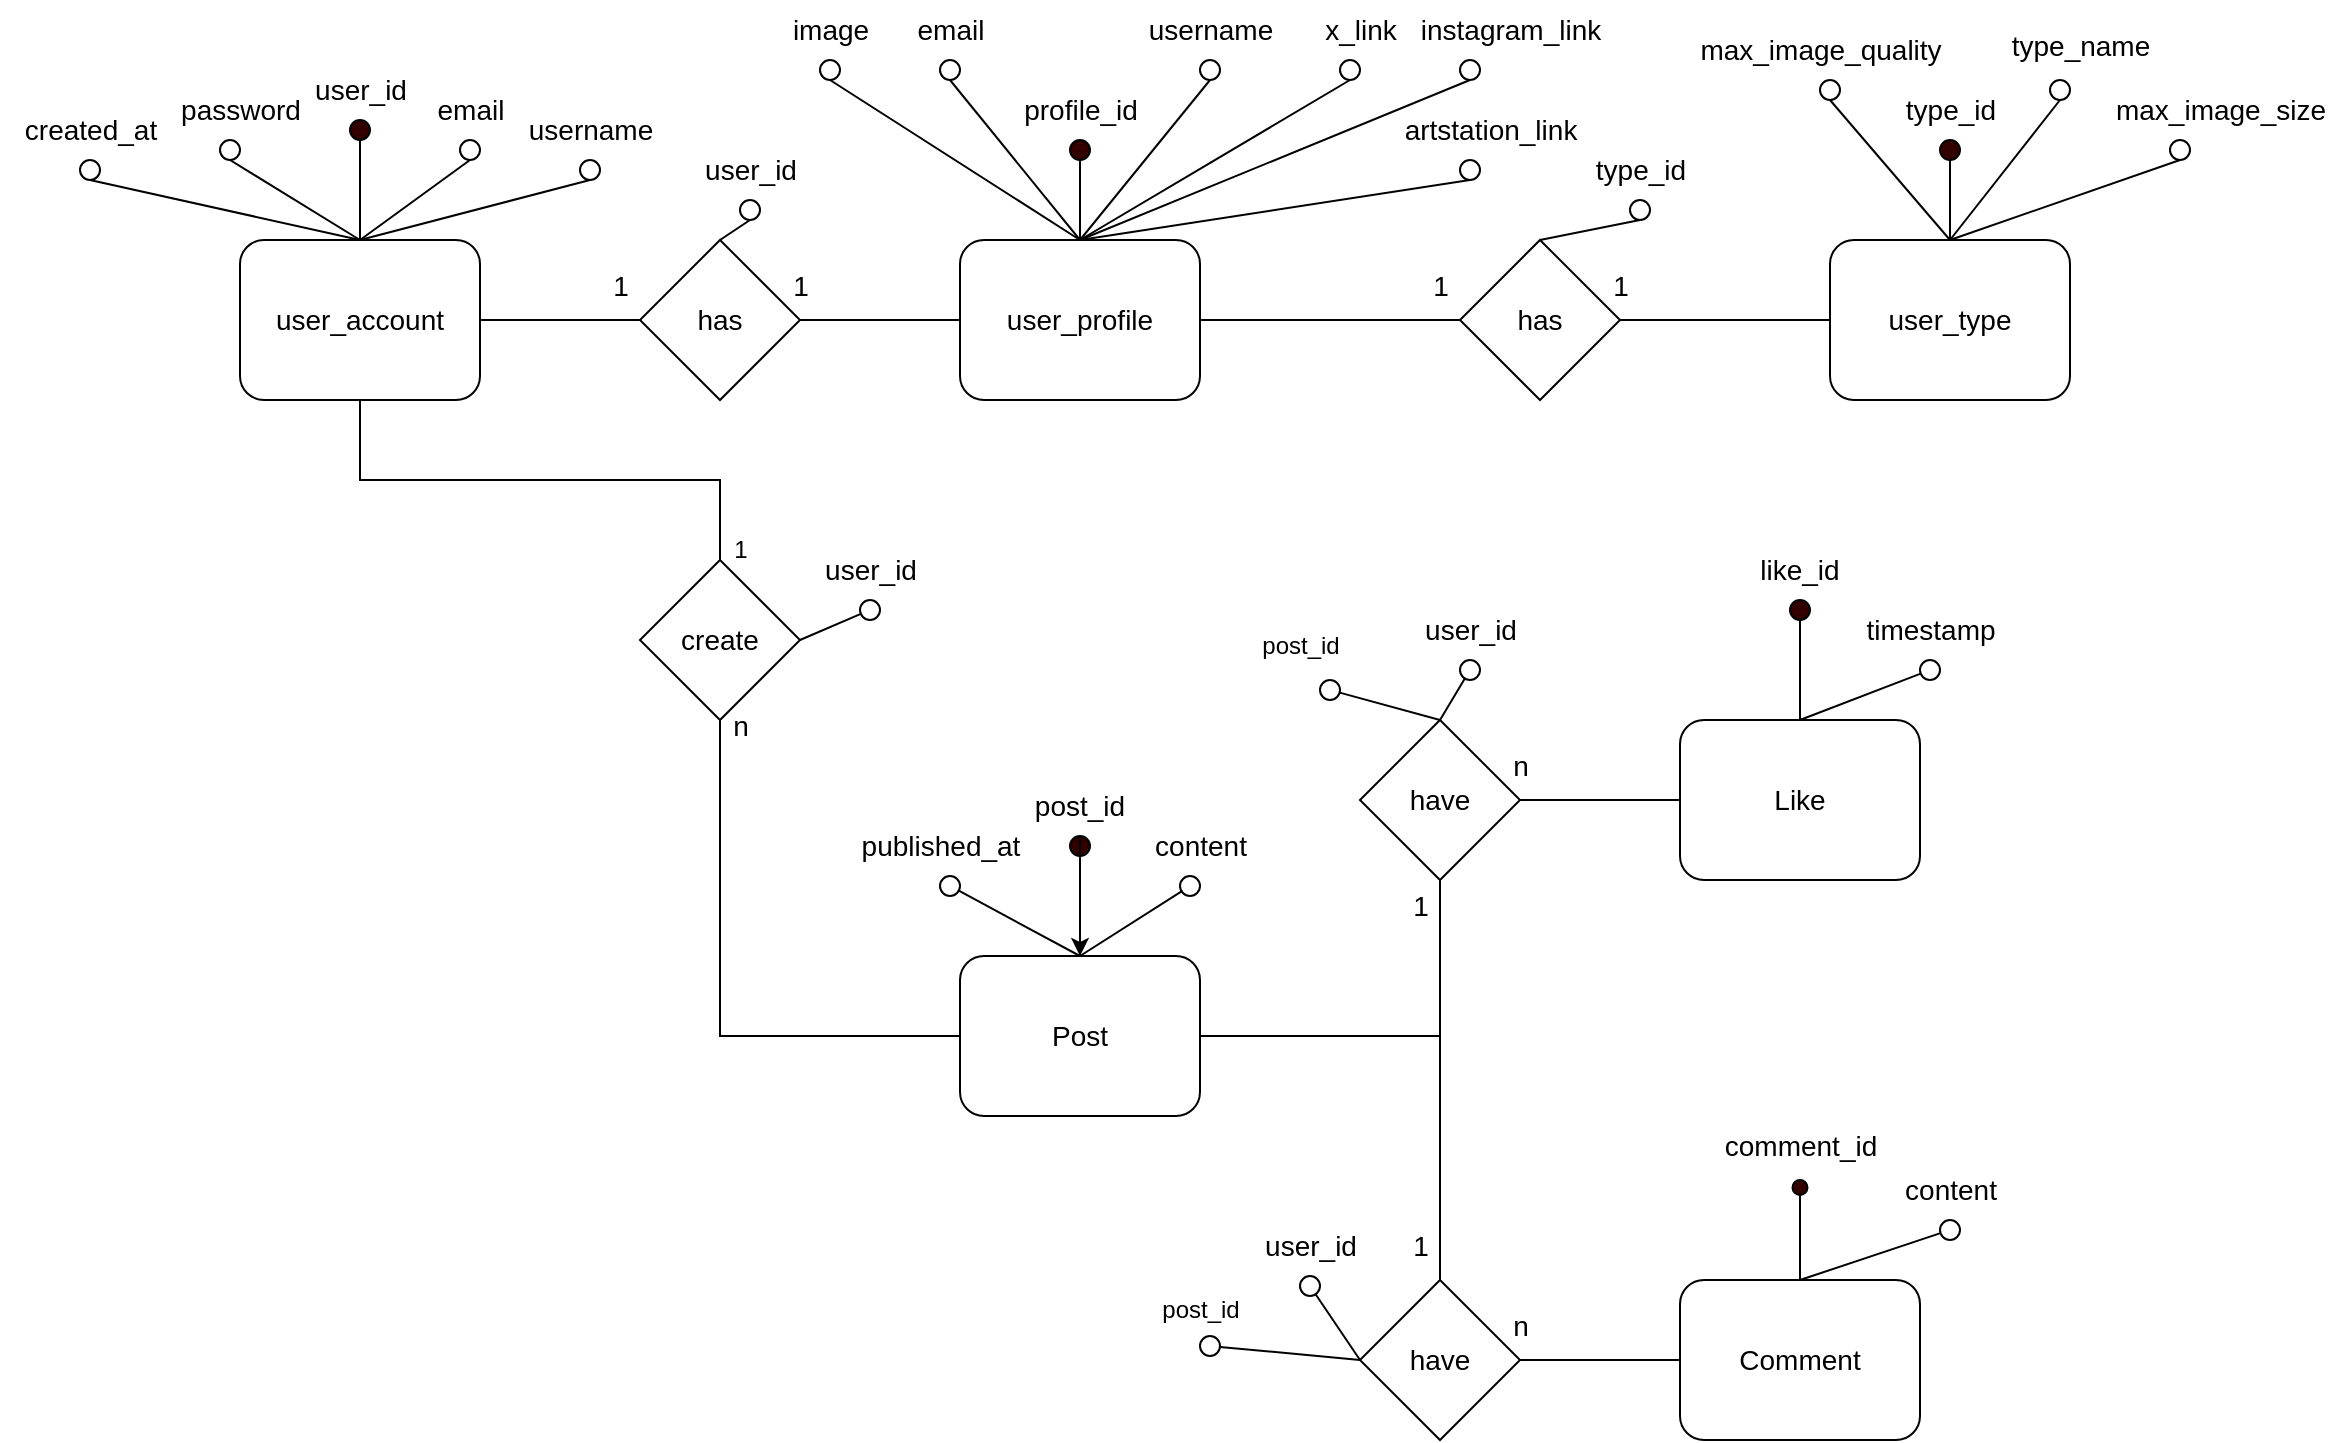 <mxfile version="26.2.15" pages="2">
  <diagram id="7kJ2B2iBmlTIgLTiESFP" name="ERD_diagram">
    <mxGraphModel dx="894" dy="517" grid="1" gridSize="10" guides="1" tooltips="1" connect="1" arrows="1" fold="1" page="1" pageScale="1" pageWidth="850" pageHeight="1100" math="0" shadow="0">
      <root>
        <mxCell id="0" />
        <mxCell id="1" parent="0" />
        <mxCell id="ZGm1ggxYHmSDCsutLMKt-1" value="&lt;font style=&quot;font-size: 14px;&quot;&gt;user_account&lt;/font&gt;" style="rounded=1;whiteSpace=wrap;html=1;" parent="1" vertex="1">
          <mxGeometry x="280" y="120" width="120" height="80" as="geometry" />
        </mxCell>
        <mxCell id="ZGm1ggxYHmSDCsutLMKt-2" value="" style="ellipse;whiteSpace=wrap;html=1;aspect=fixed;fillColor=#330000;" parent="1" vertex="1">
          <mxGeometry x="335" y="60" width="10" height="10" as="geometry" />
        </mxCell>
        <mxCell id="ZGm1ggxYHmSDCsutLMKt-3" value="" style="endArrow=none;html=1;rounded=0;exitX=0.5;exitY=0;exitDx=0;exitDy=0;entryX=0.5;entryY=1;entryDx=0;entryDy=0;" parent="1" source="ZGm1ggxYHmSDCsutLMKt-1" target="ZGm1ggxYHmSDCsutLMKt-2" edge="1">
          <mxGeometry width="50" height="50" relative="1" as="geometry">
            <mxPoint x="600" y="200" as="sourcePoint" />
            <mxPoint x="380" y="50" as="targetPoint" />
          </mxGeometry>
        </mxCell>
        <mxCell id="ZGm1ggxYHmSDCsutLMKt-4" value="&lt;font style=&quot;font-size: 14px;&quot;&gt;user_id&lt;/font&gt;" style="text;html=1;align=center;verticalAlign=middle;resizable=0;points=[];autosize=1;strokeColor=none;fillColor=none;" parent="1" vertex="1">
          <mxGeometry x="305" y="30" width="70" height="30" as="geometry" />
        </mxCell>
        <mxCell id="2Qhk5Z57NiU1Cio3jHi0-1" value="" style="ellipse;whiteSpace=wrap;html=1;aspect=fixed;fillColor=none;" parent="1" vertex="1">
          <mxGeometry x="390" y="70" width="10" height="10" as="geometry" />
        </mxCell>
        <mxCell id="2Qhk5Z57NiU1Cio3jHi0-2" value="" style="endArrow=none;html=1;rounded=0;exitX=0.5;exitY=0;exitDx=0;exitDy=0;entryX=0.5;entryY=1;entryDx=0;entryDy=0;" parent="1" source="ZGm1ggxYHmSDCsutLMKt-1" target="2Qhk5Z57NiU1Cio3jHi0-1" edge="1">
          <mxGeometry width="50" height="50" relative="1" as="geometry">
            <mxPoint x="350" y="130" as="sourcePoint" />
            <mxPoint x="390" y="60" as="targetPoint" />
          </mxGeometry>
        </mxCell>
        <mxCell id="2Qhk5Z57NiU1Cio3jHi0-3" value="&lt;font style=&quot;font-size: 14px;&quot;&gt;email&lt;/font&gt;" style="text;html=1;align=center;verticalAlign=middle;resizable=0;points=[];autosize=1;strokeColor=none;fillColor=none;" parent="1" vertex="1">
          <mxGeometry x="365" y="40" width="60" height="30" as="geometry" />
        </mxCell>
        <mxCell id="VRKLeIG8ugABWQ9SR3Oq-2" value="" style="ellipse;whiteSpace=wrap;html=1;aspect=fixed;fillColor=none;" parent="1" vertex="1">
          <mxGeometry x="270" y="70" width="10" height="10" as="geometry" />
        </mxCell>
        <mxCell id="VRKLeIG8ugABWQ9SR3Oq-3" value="" style="endArrow=none;html=1;rounded=0;exitX=0.5;exitY=0;exitDx=0;exitDy=0;entryX=0.5;entryY=1;entryDx=0;entryDy=0;" parent="1" source="ZGm1ggxYHmSDCsutLMKt-1" target="VRKLeIG8ugABWQ9SR3Oq-2" edge="1">
          <mxGeometry width="50" height="50" relative="1" as="geometry">
            <mxPoint x="350" y="130" as="sourcePoint" />
            <mxPoint x="400" y="70" as="targetPoint" />
          </mxGeometry>
        </mxCell>
        <mxCell id="VRKLeIG8ugABWQ9SR3Oq-4" value="&lt;font style=&quot;font-size: 14px;&quot;&gt;password&lt;/font&gt;" style="text;html=1;align=center;verticalAlign=middle;resizable=0;points=[];autosize=1;strokeColor=none;fillColor=none;" parent="1" vertex="1">
          <mxGeometry x="240" y="40" width="80" height="30" as="geometry" />
        </mxCell>
        <mxCell id="VRKLeIG8ugABWQ9SR3Oq-5" value="" style="ellipse;whiteSpace=wrap;html=1;aspect=fixed;fillColor=none;" parent="1" vertex="1">
          <mxGeometry x="450" y="80" width="10" height="10" as="geometry" />
        </mxCell>
        <mxCell id="VRKLeIG8ugABWQ9SR3Oq-6" value="" style="endArrow=none;html=1;rounded=0;exitX=0.5;exitY=0;exitDx=0;exitDy=0;entryX=0.5;entryY=1;entryDx=0;entryDy=0;" parent="1" source="ZGm1ggxYHmSDCsutLMKt-1" target="VRKLeIG8ugABWQ9SR3Oq-5" edge="1">
          <mxGeometry width="50" height="50" relative="1" as="geometry">
            <mxPoint x="360" y="140" as="sourcePoint" />
            <mxPoint x="410" y="80" as="targetPoint" />
          </mxGeometry>
        </mxCell>
        <mxCell id="VRKLeIG8ugABWQ9SR3Oq-7" value="&lt;font style=&quot;font-size: 14px;&quot;&gt;username&lt;/font&gt;" style="text;html=1;align=center;verticalAlign=middle;resizable=0;points=[];autosize=1;strokeColor=none;fillColor=none;" parent="1" vertex="1">
          <mxGeometry x="410" y="50" width="90" height="30" as="geometry" />
        </mxCell>
        <mxCell id="VRKLeIG8ugABWQ9SR3Oq-8" value="" style="ellipse;whiteSpace=wrap;html=1;aspect=fixed;fillColor=none;" parent="1" vertex="1">
          <mxGeometry x="200" y="80" width="10" height="10" as="geometry" />
        </mxCell>
        <mxCell id="VRKLeIG8ugABWQ9SR3Oq-9" value="" style="endArrow=none;html=1;rounded=0;exitX=0.5;exitY=0;exitDx=0;exitDy=0;entryX=0.5;entryY=1;entryDx=0;entryDy=0;" parent="1" source="ZGm1ggxYHmSDCsutLMKt-1" target="VRKLeIG8ugABWQ9SR3Oq-8" edge="1">
          <mxGeometry width="50" height="50" relative="1" as="geometry">
            <mxPoint x="370" y="150" as="sourcePoint" />
            <mxPoint x="420" y="90" as="targetPoint" />
          </mxGeometry>
        </mxCell>
        <mxCell id="VRKLeIG8ugABWQ9SR3Oq-10" value="&lt;font style=&quot;font-size: 14px;&quot;&gt;created_at&lt;/font&gt;" style="text;html=1;align=center;verticalAlign=middle;resizable=0;points=[];autosize=1;strokeColor=none;fillColor=none;" parent="1" vertex="1">
          <mxGeometry x="160" y="50" width="90" height="30" as="geometry" />
        </mxCell>
        <mxCell id="VRKLeIG8ugABWQ9SR3Oq-11" value="&lt;font style=&quot;font-size: 14px;&quot;&gt;user_profile&lt;/font&gt;" style="rounded=1;whiteSpace=wrap;html=1;" parent="1" vertex="1">
          <mxGeometry x="640" y="120" width="120" height="80" as="geometry" />
        </mxCell>
        <mxCell id="VRKLeIG8ugABWQ9SR3Oq-12" value="" style="ellipse;whiteSpace=wrap;html=1;aspect=fixed;fillColor=#330000;" parent="1" vertex="1">
          <mxGeometry x="695" y="70" width="10" height="10" as="geometry" />
        </mxCell>
        <mxCell id="VRKLeIG8ugABWQ9SR3Oq-13" value="" style="endArrow=none;html=1;rounded=0;exitX=0.5;exitY=0;exitDx=0;exitDy=0;entryX=0.5;entryY=1;entryDx=0;entryDy=0;" parent="1" source="VRKLeIG8ugABWQ9SR3Oq-11" target="VRKLeIG8ugABWQ9SR3Oq-12" edge="1">
          <mxGeometry width="50" height="50" relative="1" as="geometry">
            <mxPoint x="180" y="160" as="sourcePoint" />
            <mxPoint x="230" y="100" as="targetPoint" />
          </mxGeometry>
        </mxCell>
        <mxCell id="jNSAUWjA78Uh-IzeO6Tz-1" value="&lt;font style=&quot;font-size: 14px;&quot;&gt;profile_id&lt;/font&gt;" style="text;html=1;align=center;verticalAlign=middle;resizable=0;points=[];autosize=1;strokeColor=none;fillColor=none;" parent="1" vertex="1">
          <mxGeometry x="660" y="40" width="80" height="30" as="geometry" />
        </mxCell>
        <mxCell id="jNSAUWjA78Uh-IzeO6Tz-2" value="" style="ellipse;whiteSpace=wrap;html=1;aspect=fixed;fillColor=none;" parent="1" vertex="1">
          <mxGeometry x="630" y="30" width="10" height="10" as="geometry" />
        </mxCell>
        <mxCell id="jNSAUWjA78Uh-IzeO6Tz-3" value="" style="endArrow=none;html=1;rounded=0;exitX=0.5;exitY=0;exitDx=0;exitDy=0;entryX=0.5;entryY=1;entryDx=0;entryDy=0;" parent="1" source="VRKLeIG8ugABWQ9SR3Oq-11" target="jNSAUWjA78Uh-IzeO6Tz-2" edge="1">
          <mxGeometry width="50" height="50" relative="1" as="geometry">
            <mxPoint x="190" y="170" as="sourcePoint" />
            <mxPoint x="240" y="110" as="targetPoint" />
          </mxGeometry>
        </mxCell>
        <mxCell id="jNSAUWjA78Uh-IzeO6Tz-4" value="&lt;font style=&quot;font-size: 14px;&quot;&gt;email&lt;/font&gt;" style="text;html=1;align=center;verticalAlign=middle;resizable=0;points=[];autosize=1;strokeColor=none;fillColor=none;" parent="1" vertex="1">
          <mxGeometry x="605" width="60" height="30" as="geometry" />
        </mxCell>
        <mxCell id="O1kzrnMG3NnmWMm4jrVp-1" value="" style="ellipse;whiteSpace=wrap;html=1;aspect=fixed;fillColor=none;" parent="1" vertex="1">
          <mxGeometry x="760" y="30" width="10" height="10" as="geometry" />
        </mxCell>
        <mxCell id="O1kzrnMG3NnmWMm4jrVp-2" value="" style="endArrow=none;html=1;rounded=0;exitX=0.5;exitY=0;exitDx=0;exitDy=0;entryX=0.5;entryY=1;entryDx=0;entryDy=0;" parent="1" source="VRKLeIG8ugABWQ9SR3Oq-11" target="O1kzrnMG3NnmWMm4jrVp-1" edge="1">
          <mxGeometry width="50" height="50" relative="1" as="geometry">
            <mxPoint x="200" y="180" as="sourcePoint" />
            <mxPoint x="250" y="120" as="targetPoint" />
          </mxGeometry>
        </mxCell>
        <mxCell id="O1kzrnMG3NnmWMm4jrVp-3" value="&lt;font style=&quot;font-size: 14px;&quot;&gt;username&lt;/font&gt;" style="text;html=1;align=center;verticalAlign=middle;resizable=0;points=[];autosize=1;strokeColor=none;fillColor=none;" parent="1" vertex="1">
          <mxGeometry x="720" width="90" height="30" as="geometry" />
        </mxCell>
        <mxCell id="O1kzrnMG3NnmWMm4jrVp-4" value="" style="ellipse;whiteSpace=wrap;html=1;aspect=fixed;fillColor=none;" parent="1" vertex="1">
          <mxGeometry x="570" y="30" width="10" height="10" as="geometry" />
        </mxCell>
        <mxCell id="O1kzrnMG3NnmWMm4jrVp-5" value="" style="endArrow=none;html=1;rounded=0;exitX=0.5;exitY=0;exitDx=0;exitDy=0;entryX=0.5;entryY=1;entryDx=0;entryDy=0;" parent="1" source="VRKLeIG8ugABWQ9SR3Oq-11" target="O1kzrnMG3NnmWMm4jrVp-4" edge="1">
          <mxGeometry width="50" height="50" relative="1" as="geometry">
            <mxPoint x="210" y="190" as="sourcePoint" />
            <mxPoint x="260" y="130" as="targetPoint" />
          </mxGeometry>
        </mxCell>
        <mxCell id="O1kzrnMG3NnmWMm4jrVp-6" value="&lt;font style=&quot;font-size: 14px;&quot;&gt;image&lt;/font&gt;" style="text;html=1;align=center;verticalAlign=middle;resizable=0;points=[];autosize=1;strokeColor=none;fillColor=none;" parent="1" vertex="1">
          <mxGeometry x="545" width="60" height="30" as="geometry" />
        </mxCell>
        <mxCell id="wn9buxGfSU3uCtFChxqr-1" value="" style="ellipse;whiteSpace=wrap;html=1;aspect=fixed;fillColor=none;" parent="1" vertex="1">
          <mxGeometry x="830" y="30" width="10" height="10" as="geometry" />
        </mxCell>
        <mxCell id="wn9buxGfSU3uCtFChxqr-2" value="" style="endArrow=none;html=1;rounded=0;exitX=0.5;exitY=0;exitDx=0;exitDy=0;entryX=0.5;entryY=1;entryDx=0;entryDy=0;" parent="1" source="VRKLeIG8ugABWQ9SR3Oq-11" target="wn9buxGfSU3uCtFChxqr-1" edge="1">
          <mxGeometry width="50" height="50" relative="1" as="geometry">
            <mxPoint x="220" y="200" as="sourcePoint" />
            <mxPoint x="270" y="140" as="targetPoint" />
          </mxGeometry>
        </mxCell>
        <mxCell id="Co2FRgnHO1OY7MckGPLb-1" value="&lt;font style=&quot;font-size: 14px;&quot;&gt;x_link&lt;/font&gt;" style="text;html=1;align=center;verticalAlign=middle;resizable=0;points=[];autosize=1;strokeColor=none;fillColor=none;" parent="1" vertex="1">
          <mxGeometry x="810" width="60" height="30" as="geometry" />
        </mxCell>
        <mxCell id="Co2FRgnHO1OY7MckGPLb-2" value="" style="ellipse;whiteSpace=wrap;html=1;aspect=fixed;fillColor=none;" parent="1" vertex="1">
          <mxGeometry x="890" y="30" width="10" height="10" as="geometry" />
        </mxCell>
        <mxCell id="Co2FRgnHO1OY7MckGPLb-3" value="" style="endArrow=none;html=1;rounded=0;exitX=0.5;exitY=0;exitDx=0;exitDy=0;entryX=0.5;entryY=1;entryDx=0;entryDy=0;" parent="1" source="VRKLeIG8ugABWQ9SR3Oq-11" target="Co2FRgnHO1OY7MckGPLb-2" edge="1">
          <mxGeometry width="50" height="50" relative="1" as="geometry">
            <mxPoint x="230" y="210" as="sourcePoint" />
            <mxPoint x="280" y="150" as="targetPoint" />
          </mxGeometry>
        </mxCell>
        <mxCell id="Co2FRgnHO1OY7MckGPLb-4" value="&lt;font style=&quot;font-size: 14px;&quot;&gt;instagram_link&lt;/font&gt;" style="text;html=1;align=center;verticalAlign=middle;resizable=0;points=[];autosize=1;strokeColor=none;fillColor=none;" parent="1" vertex="1">
          <mxGeometry x="860" width="110" height="30" as="geometry" />
        </mxCell>
        <mxCell id="Co2FRgnHO1OY7MckGPLb-5" value="" style="ellipse;whiteSpace=wrap;html=1;aspect=fixed;fillColor=none;" parent="1" vertex="1">
          <mxGeometry x="890" y="80" width="10" height="10" as="geometry" />
        </mxCell>
        <mxCell id="Co2FRgnHO1OY7MckGPLb-6" value="" style="endArrow=none;html=1;rounded=0;exitX=0.5;exitY=0;exitDx=0;exitDy=0;entryX=0.5;entryY=1;entryDx=0;entryDy=0;" parent="1" source="VRKLeIG8ugABWQ9SR3Oq-11" target="Co2FRgnHO1OY7MckGPLb-5" edge="1">
          <mxGeometry width="50" height="50" relative="1" as="geometry">
            <mxPoint x="240" y="220" as="sourcePoint" />
            <mxPoint x="290" y="160" as="targetPoint" />
          </mxGeometry>
        </mxCell>
        <mxCell id="Co2FRgnHO1OY7MckGPLb-8" value="&lt;font style=&quot;font-size: 14px;&quot;&gt;artstation_link&lt;/font&gt;" style="text;html=1;align=center;verticalAlign=middle;resizable=0;points=[];autosize=1;strokeColor=none;fillColor=none;" parent="1" vertex="1">
          <mxGeometry x="850" y="50" width="110" height="30" as="geometry" />
        </mxCell>
        <mxCell id="Co2FRgnHO1OY7MckGPLb-9" value="&lt;font style=&quot;font-size: 14px;&quot;&gt;has&lt;/font&gt;" style="rhombus;whiteSpace=wrap;html=1;" parent="1" vertex="1">
          <mxGeometry x="480" y="120" width="80" height="80" as="geometry" />
        </mxCell>
        <mxCell id="Co2FRgnHO1OY7MckGPLb-10" value="" style="endArrow=none;html=1;rounded=0;exitX=1;exitY=0.5;exitDx=0;exitDy=0;entryX=0;entryY=0.5;entryDx=0;entryDy=0;" parent="1" source="ZGm1ggxYHmSDCsutLMKt-1" target="Co2FRgnHO1OY7MckGPLb-9" edge="1">
          <mxGeometry width="50" height="50" relative="1" as="geometry">
            <mxPoint x="520" y="200" as="sourcePoint" />
            <mxPoint x="570" y="150" as="targetPoint" />
          </mxGeometry>
        </mxCell>
        <mxCell id="Co2FRgnHO1OY7MckGPLb-11" value="" style="endArrow=none;html=1;rounded=0;exitX=1;exitY=0.5;exitDx=0;exitDy=0;entryX=0;entryY=0.5;entryDx=0;entryDy=0;" parent="1" source="Co2FRgnHO1OY7MckGPLb-9" target="VRKLeIG8ugABWQ9SR3Oq-11" edge="1">
          <mxGeometry width="50" height="50" relative="1" as="geometry">
            <mxPoint x="210" y="170" as="sourcePoint" />
            <mxPoint x="390" y="170" as="targetPoint" />
          </mxGeometry>
        </mxCell>
        <mxCell id="Vn2-HFJhVa9565OIsPlc-3" value="&lt;font style=&quot;font-size: 14px;&quot;&gt;user_type&lt;/font&gt;" style="rounded=1;whiteSpace=wrap;html=1;" parent="1" vertex="1">
          <mxGeometry x="1075" y="120" width="120" height="80" as="geometry" />
        </mxCell>
        <mxCell id="Vn2-HFJhVa9565OIsPlc-4" value="" style="ellipse;whiteSpace=wrap;html=1;aspect=fixed;fillColor=#330000;" parent="1" vertex="1">
          <mxGeometry x="1130" y="70" width="10" height="10" as="geometry" />
        </mxCell>
        <mxCell id="Vn2-HFJhVa9565OIsPlc-5" value="" style="endArrow=none;html=1;rounded=0;exitX=0.5;exitY=0;exitDx=0;exitDy=0;entryX=0.5;entryY=1;entryDx=0;entryDy=0;" parent="1" source="Vn2-HFJhVa9565OIsPlc-3" target="Vn2-HFJhVa9565OIsPlc-4" edge="1">
          <mxGeometry width="50" height="50" relative="1" as="geometry">
            <mxPoint x="1145" y="-150" as="sourcePoint" />
            <mxPoint x="1195" y="-210" as="targetPoint" />
          </mxGeometry>
        </mxCell>
        <mxCell id="jG1VQmQE8rD3GQMA7qIZ-1" value="&lt;font style=&quot;font-size: 14px;&quot;&gt;type_id&lt;/font&gt;" style="text;html=1;align=center;verticalAlign=middle;resizable=0;points=[];autosize=1;strokeColor=none;fillColor=none;" parent="1" vertex="1">
          <mxGeometry x="1100" y="40" width="70" height="30" as="geometry" />
        </mxCell>
        <mxCell id="jG1VQmQE8rD3GQMA7qIZ-2" value="" style="ellipse;whiteSpace=wrap;html=1;aspect=fixed;fillColor=none;" parent="1" vertex="1">
          <mxGeometry x="1185" y="40" width="10" height="10" as="geometry" />
        </mxCell>
        <mxCell id="jG1VQmQE8rD3GQMA7qIZ-3" value="" style="endArrow=none;html=1;rounded=0;exitX=0.5;exitY=0;exitDx=0;exitDy=0;entryX=0.5;entryY=1;entryDx=0;entryDy=0;" parent="1" source="Vn2-HFJhVa9565OIsPlc-3" target="jG1VQmQE8rD3GQMA7qIZ-2" edge="1">
          <mxGeometry width="50" height="50" relative="1" as="geometry">
            <mxPoint x="1155" y="-140" as="sourcePoint" />
            <mxPoint x="1205" y="-200" as="targetPoint" />
          </mxGeometry>
        </mxCell>
        <mxCell id="jG1VQmQE8rD3GQMA7qIZ-4" value="&lt;font style=&quot;font-size: 14px;&quot;&gt;type_name&lt;/font&gt;" style="text;html=1;align=center;verticalAlign=middle;resizable=0;points=[];autosize=1;strokeColor=none;fillColor=none;" parent="1" vertex="1">
          <mxGeometry x="1155" y="8" width="90" height="30" as="geometry" />
        </mxCell>
        <mxCell id="XnTcNgatLCLmWDYaaYdb-1" value="" style="ellipse;whiteSpace=wrap;html=1;aspect=fixed;fillColor=none;" parent="1" vertex="1">
          <mxGeometry x="1070" y="40" width="10" height="10" as="geometry" />
        </mxCell>
        <mxCell id="XnTcNgatLCLmWDYaaYdb-2" value="" style="endArrow=none;html=1;rounded=0;exitX=0.5;exitY=0;exitDx=0;exitDy=0;entryX=0.5;entryY=1;entryDx=0;entryDy=0;" parent="1" source="Vn2-HFJhVa9565OIsPlc-3" target="XnTcNgatLCLmWDYaaYdb-1" edge="1">
          <mxGeometry width="50" height="50" relative="1" as="geometry">
            <mxPoint x="1165" y="-130" as="sourcePoint" />
            <mxPoint x="1215" y="-190" as="targetPoint" />
          </mxGeometry>
        </mxCell>
        <mxCell id="sqaFlJAEgczojTSFqYuy-1" value="&lt;font style=&quot;font-size: 14px;&quot;&gt;max_image_quality&lt;/font&gt;" style="text;html=1;align=center;verticalAlign=middle;resizable=0;points=[];autosize=1;strokeColor=none;fillColor=none;" parent="1" vertex="1">
          <mxGeometry x="1000" y="10" width="140" height="30" as="geometry" />
        </mxCell>
        <mxCell id="41Sh8zpKekmrxN9gXfHa-1" value="" style="ellipse;whiteSpace=wrap;html=1;aspect=fixed;fillColor=none;" parent="1" vertex="1">
          <mxGeometry x="1245" y="70" width="10" height="10" as="geometry" />
        </mxCell>
        <mxCell id="41Sh8zpKekmrxN9gXfHa-2" value="" style="endArrow=none;html=1;rounded=0;exitX=0.5;exitY=0;exitDx=0;exitDy=0;entryX=0.5;entryY=1;entryDx=0;entryDy=0;" parent="1" source="Vn2-HFJhVa9565OIsPlc-3" target="41Sh8zpKekmrxN9gXfHa-1" edge="1">
          <mxGeometry width="50" height="50" relative="1" as="geometry">
            <mxPoint x="1175" y="-120" as="sourcePoint" />
            <mxPoint x="1225" y="-180" as="targetPoint" />
          </mxGeometry>
        </mxCell>
        <mxCell id="Epd_vyE4pRd4uPobKqxy-2" value="&lt;font style=&quot;font-size: 14px;&quot;&gt;max_image_size&lt;/font&gt;" style="text;html=1;align=center;verticalAlign=middle;resizable=0;points=[];autosize=1;strokeColor=none;fillColor=none;" parent="1" vertex="1">
          <mxGeometry x="1205" y="40" width="130" height="30" as="geometry" />
        </mxCell>
        <mxCell id="1Qs2sn23ZKEIklvEy9ie-1" value="&lt;font style=&quot;font-size: 14px;&quot;&gt;has&lt;/font&gt;" style="rhombus;whiteSpace=wrap;html=1;" parent="1" vertex="1">
          <mxGeometry x="890" y="120" width="80" height="80" as="geometry" />
        </mxCell>
        <mxCell id="oSEVFMuT9jHWxDa-9F0y-3" value="" style="endArrow=none;html=1;rounded=0;exitX=1;exitY=0.5;exitDx=0;exitDy=0;entryX=0;entryY=0.5;entryDx=0;entryDy=0;" edge="1" parent="1" source="VRKLeIG8ugABWQ9SR3Oq-11" target="1Qs2sn23ZKEIklvEy9ie-1">
          <mxGeometry width="50" height="50" relative="1" as="geometry">
            <mxPoint x="870" y="330" as="sourcePoint" />
            <mxPoint x="920" y="280" as="targetPoint" />
          </mxGeometry>
        </mxCell>
        <mxCell id="oSEVFMuT9jHWxDa-9F0y-4" value="" style="endArrow=none;html=1;rounded=0;exitX=1;exitY=0.5;exitDx=0;exitDy=0;entryX=0;entryY=0.5;entryDx=0;entryDy=0;" edge="1" parent="1" source="1Qs2sn23ZKEIklvEy9ie-1" target="Vn2-HFJhVa9565OIsPlc-3">
          <mxGeometry width="50" height="50" relative="1" as="geometry">
            <mxPoint x="770" y="170" as="sourcePoint" />
            <mxPoint x="900" y="170" as="targetPoint" />
          </mxGeometry>
        </mxCell>
        <mxCell id="oSEVFMuT9jHWxDa-9F0y-5" value="&lt;font style=&quot;font-size: 14px;&quot;&gt;1&lt;/font&gt;" style="text;html=1;align=center;verticalAlign=middle;resizable=0;points=[];autosize=1;strokeColor=none;fillColor=none;" vertex="1" parent="1">
          <mxGeometry x="865" y="128" width="30" height="30" as="geometry" />
        </mxCell>
        <mxCell id="oSEVFMuT9jHWxDa-9F0y-6" value="&lt;font style=&quot;font-size: 14px;&quot;&gt;1&lt;/font&gt;" style="text;html=1;align=center;verticalAlign=middle;resizable=0;points=[];autosize=1;strokeColor=none;fillColor=none;" vertex="1" parent="1">
          <mxGeometry x="955" y="128" width="30" height="30" as="geometry" />
        </mxCell>
        <mxCell id="oSEVFMuT9jHWxDa-9F0y-8" value="&lt;font style=&quot;font-size: 14px;&quot;&gt;1&lt;/font&gt;" style="text;html=1;align=center;verticalAlign=middle;resizable=0;points=[];autosize=1;strokeColor=none;fillColor=none;" vertex="1" parent="1">
          <mxGeometry x="455" y="128" width="30" height="30" as="geometry" />
        </mxCell>
        <mxCell id="oSEVFMuT9jHWxDa-9F0y-9" value="&lt;font style=&quot;font-size: 14px;&quot;&gt;1&lt;/font&gt;" style="text;html=1;align=center;verticalAlign=middle;resizable=0;points=[];autosize=1;strokeColor=none;fillColor=none;" vertex="1" parent="1">
          <mxGeometry x="545" y="128" width="30" height="30" as="geometry" />
        </mxCell>
        <mxCell id="oSEVFMuT9jHWxDa-9F0y-10" value="&lt;font style=&quot;font-size: 14px;&quot;&gt;Post&lt;/font&gt;" style="rounded=1;whiteSpace=wrap;html=1;" vertex="1" parent="1">
          <mxGeometry x="640" y="478" width="120" height="80" as="geometry" />
        </mxCell>
        <mxCell id="6Rr7RQNspQ6VLIhuuNem-1" value="" style="endArrow=none;html=1;rounded=0;exitX=0.5;exitY=0;exitDx=0;exitDy=0;entryX=0.5;entryY=1;entryDx=0;entryDy=0;" edge="1" parent="1" source="Co2FRgnHO1OY7MckGPLb-9" target="6Rr7RQNspQ6VLIhuuNem-6">
          <mxGeometry width="50" height="50" relative="1" as="geometry">
            <mxPoint x="590" y="270" as="sourcePoint" />
            <mxPoint x="530" y="100" as="targetPoint" />
          </mxGeometry>
        </mxCell>
        <mxCell id="6Rr7RQNspQ6VLIhuuNem-6" value="" style="ellipse;whiteSpace=wrap;html=1;aspect=fixed;" vertex="1" parent="1">
          <mxGeometry x="530" y="100" width="10" height="10" as="geometry" />
        </mxCell>
        <mxCell id="6Rr7RQNspQ6VLIhuuNem-7" value="&lt;font style=&quot;font-size: 14px;&quot;&gt;user_id&lt;/font&gt;" style="text;html=1;align=center;verticalAlign=middle;resizable=0;points=[];autosize=1;strokeColor=none;fillColor=none;" vertex="1" parent="1">
          <mxGeometry x="500" y="70" width="70" height="30" as="geometry" />
        </mxCell>
        <mxCell id="fs1XwqstNSqWFMW9ZWEI-1" value="" style="endArrow=none;html=1;rounded=0;exitX=0.5;exitY=0;exitDx=0;exitDy=0;entryX=0.5;entryY=1;entryDx=0;entryDy=0;" edge="1" parent="1" source="1Qs2sn23ZKEIklvEy9ie-1" target="fs1XwqstNSqWFMW9ZWEI-2">
          <mxGeometry width="50" height="50" relative="1" as="geometry">
            <mxPoint x="800" y="270" as="sourcePoint" />
            <mxPoint x="970" y="110" as="targetPoint" />
          </mxGeometry>
        </mxCell>
        <mxCell id="fs1XwqstNSqWFMW9ZWEI-2" value="" style="ellipse;whiteSpace=wrap;html=1;aspect=fixed;" vertex="1" parent="1">
          <mxGeometry x="975" y="100" width="10" height="10" as="geometry" />
        </mxCell>
        <mxCell id="fs1XwqstNSqWFMW9ZWEI-3" value="&lt;font style=&quot;font-size: 14px;&quot;&gt;type_id&lt;/font&gt;" style="text;html=1;align=center;verticalAlign=middle;resizable=0;points=[];autosize=1;strokeColor=none;fillColor=none;" vertex="1" parent="1">
          <mxGeometry x="945" y="70" width="70" height="30" as="geometry" />
        </mxCell>
        <mxCell id="fs1XwqstNSqWFMW9ZWEI-4" value="" style="endArrow=none;html=1;rounded=0;exitX=0.5;exitY=0;exitDx=0;exitDy=0;" edge="1" parent="1" source="oSEVFMuT9jHWxDa-9F0y-10" target="fs1XwqstNSqWFMW9ZWEI-6">
          <mxGeometry width="50" height="50" relative="1" as="geometry">
            <mxPoint x="1000" y="338" as="sourcePoint" />
            <mxPoint x="700" y="408" as="targetPoint" />
          </mxGeometry>
        </mxCell>
        <mxCell id="fs1XwqstNSqWFMW9ZWEI-6" value="" style="ellipse;whiteSpace=wrap;html=1;aspect=fixed;fillColor=#330000;" vertex="1" parent="1">
          <mxGeometry x="695" y="418" width="10" height="10" as="geometry" />
        </mxCell>
        <mxCell id="fs1XwqstNSqWFMW9ZWEI-33" value="" style="edgeStyle=orthogonalEdgeStyle;rounded=0;orthogonalLoop=1;jettySize=auto;html=1;" edge="1" parent="1" source="fs1XwqstNSqWFMW9ZWEI-7" target="oSEVFMuT9jHWxDa-9F0y-10">
          <mxGeometry relative="1" as="geometry" />
        </mxCell>
        <mxCell id="fs1XwqstNSqWFMW9ZWEI-7" value="&lt;font style=&quot;font-size: 14px;&quot;&gt;post_id&lt;/font&gt;" style="text;html=1;align=center;verticalAlign=middle;whiteSpace=wrap;rounded=0;" vertex="1" parent="1">
          <mxGeometry x="670" y="388" width="60" height="30" as="geometry" />
        </mxCell>
        <mxCell id="fs1XwqstNSqWFMW9ZWEI-8" value="" style="endArrow=none;html=1;rounded=0;exitX=0.5;exitY=0;exitDx=0;exitDy=0;" edge="1" parent="1" source="oSEVFMuT9jHWxDa-9F0y-10" target="fs1XwqstNSqWFMW9ZWEI-9">
          <mxGeometry width="50" height="50" relative="1" as="geometry">
            <mxPoint x="1000" y="338" as="sourcePoint" />
            <mxPoint x="780" y="438" as="targetPoint" />
          </mxGeometry>
        </mxCell>
        <mxCell id="fs1XwqstNSqWFMW9ZWEI-9" value="" style="ellipse;whiteSpace=wrap;html=1;aspect=fixed;" vertex="1" parent="1">
          <mxGeometry x="750" y="438" width="10" height="10" as="geometry" />
        </mxCell>
        <mxCell id="fs1XwqstNSqWFMW9ZWEI-10" value="&lt;font style=&quot;font-size: 14px;&quot;&gt;content&lt;/font&gt;" style="text;html=1;align=center;verticalAlign=middle;resizable=0;points=[];autosize=1;strokeColor=none;fillColor=none;" vertex="1" parent="1">
          <mxGeometry x="725" y="408" width="70" height="30" as="geometry" />
        </mxCell>
        <mxCell id="fs1XwqstNSqWFMW9ZWEI-11" value="" style="endArrow=none;html=1;rounded=0;exitX=0.5;exitY=0;exitDx=0;exitDy=0;" edge="1" parent="1" source="oSEVFMuT9jHWxDa-9F0y-10" target="fs1XwqstNSqWFMW9ZWEI-12">
          <mxGeometry width="50" height="50" relative="1" as="geometry">
            <mxPoint x="1000" y="338" as="sourcePoint" />
            <mxPoint x="630" y="438" as="targetPoint" />
          </mxGeometry>
        </mxCell>
        <mxCell id="fs1XwqstNSqWFMW9ZWEI-12" value="" style="ellipse;whiteSpace=wrap;html=1;aspect=fixed;" vertex="1" parent="1">
          <mxGeometry x="630" y="438" width="10" height="10" as="geometry" />
        </mxCell>
        <mxCell id="fs1XwqstNSqWFMW9ZWEI-13" value="&lt;font style=&quot;font-size: 14px;&quot;&gt;published_at&lt;/font&gt;" style="text;html=1;align=center;verticalAlign=middle;resizable=0;points=[];autosize=1;strokeColor=none;fillColor=none;" vertex="1" parent="1">
          <mxGeometry x="580" y="408" width="100" height="30" as="geometry" />
        </mxCell>
        <mxCell id="fs1XwqstNSqWFMW9ZWEI-14" value="&lt;font style=&quot;font-size: 14px;&quot;&gt;Like&lt;/font&gt;" style="rounded=1;whiteSpace=wrap;html=1;" vertex="1" parent="1">
          <mxGeometry x="1000" y="360" width="120" height="80" as="geometry" />
        </mxCell>
        <mxCell id="fs1XwqstNSqWFMW9ZWEI-15" value="" style="endArrow=none;html=1;rounded=0;exitX=0.5;exitY=0;exitDx=0;exitDy=0;" edge="1" parent="1" source="fs1XwqstNSqWFMW9ZWEI-14" target="fs1XwqstNSqWFMW9ZWEI-16">
          <mxGeometry width="50" height="50" relative="1" as="geometry">
            <mxPoint x="1000" y="220" as="sourcePoint" />
            <mxPoint x="1060" y="320" as="targetPoint" />
          </mxGeometry>
        </mxCell>
        <mxCell id="fs1XwqstNSqWFMW9ZWEI-16" value="" style="ellipse;whiteSpace=wrap;html=1;aspect=fixed;fillColor=#330000;" vertex="1" parent="1">
          <mxGeometry x="1055" y="300" width="10" height="10" as="geometry" />
        </mxCell>
        <mxCell id="fs1XwqstNSqWFMW9ZWEI-17" value="&lt;font style=&quot;font-size: 14px;&quot;&gt;like_id&lt;/font&gt;" style="text;html=1;align=center;verticalAlign=middle;whiteSpace=wrap;rounded=0;" vertex="1" parent="1">
          <mxGeometry x="1030" y="270" width="60" height="30" as="geometry" />
        </mxCell>
        <mxCell id="fs1XwqstNSqWFMW9ZWEI-18" value="" style="endArrow=none;html=1;rounded=0;exitX=0.5;exitY=0;exitDx=0;exitDy=0;" edge="1" parent="1" source="fs1XwqstNSqWFMW9ZWEI-14" target="fs1XwqstNSqWFMW9ZWEI-19">
          <mxGeometry width="50" height="50" relative="1" as="geometry">
            <mxPoint x="1000" y="220" as="sourcePoint" />
            <mxPoint x="1120" y="330" as="targetPoint" />
          </mxGeometry>
        </mxCell>
        <mxCell id="fs1XwqstNSqWFMW9ZWEI-19" value="" style="ellipse;whiteSpace=wrap;html=1;aspect=fixed;" vertex="1" parent="1">
          <mxGeometry x="1120" y="330" width="10" height="10" as="geometry" />
        </mxCell>
        <mxCell id="fs1XwqstNSqWFMW9ZWEI-20" value="&lt;font style=&quot;font-size: 14px;&quot;&gt;timestamp&lt;/font&gt;" style="text;html=1;align=center;verticalAlign=middle;resizable=0;points=[];autosize=1;strokeColor=none;fillColor=none;" vertex="1" parent="1">
          <mxGeometry x="1080" y="300" width="90" height="30" as="geometry" />
        </mxCell>
        <mxCell id="fs1XwqstNSqWFMW9ZWEI-22" value="&lt;font style=&quot;font-size: 14px;&quot;&gt;Comment&lt;/font&gt;" style="rounded=1;whiteSpace=wrap;html=1;" vertex="1" parent="1">
          <mxGeometry x="1000" y="640" width="120" height="80" as="geometry" />
        </mxCell>
        <mxCell id="fs1XwqstNSqWFMW9ZWEI-23" value="" style="endArrow=none;html=1;rounded=0;exitX=0.5;exitY=0;exitDx=0;exitDy=0;" edge="1" parent="1" source="fs1XwqstNSqWFMW9ZWEI-22" target="fs1XwqstNSqWFMW9ZWEI-25">
          <mxGeometry width="50" height="50" relative="1" as="geometry">
            <mxPoint x="770" y="480" as="sourcePoint" />
            <mxPoint x="1060" y="600" as="targetPoint" />
          </mxGeometry>
        </mxCell>
        <mxCell id="fs1XwqstNSqWFMW9ZWEI-25" value="" style="ellipse;whiteSpace=wrap;html=1;aspect=fixed;fillColor=#330000;" vertex="1" parent="1">
          <mxGeometry x="1056.25" y="590" width="7.5" height="7.5" as="geometry" />
        </mxCell>
        <mxCell id="fs1XwqstNSqWFMW9ZWEI-26" value="&lt;font style=&quot;font-size: 14px;&quot;&gt;comment_id&lt;/font&gt;" style="text;html=1;align=center;verticalAlign=middle;resizable=0;points=[];autosize=1;strokeColor=none;fillColor=none;" vertex="1" parent="1">
          <mxGeometry x="1010" y="558" width="100" height="30" as="geometry" />
        </mxCell>
        <mxCell id="fs1XwqstNSqWFMW9ZWEI-27" value="" style="endArrow=none;html=1;rounded=0;exitX=0.5;exitY=0;exitDx=0;exitDy=0;" edge="1" parent="1" source="fs1XwqstNSqWFMW9ZWEI-22" target="fs1XwqstNSqWFMW9ZWEI-28">
          <mxGeometry width="50" height="50" relative="1" as="geometry">
            <mxPoint x="770" y="480" as="sourcePoint" />
            <mxPoint x="1130" y="620" as="targetPoint" />
          </mxGeometry>
        </mxCell>
        <mxCell id="fs1XwqstNSqWFMW9ZWEI-28" value="" style="ellipse;whiteSpace=wrap;html=1;aspect=fixed;" vertex="1" parent="1">
          <mxGeometry x="1130" y="610" width="10" height="10" as="geometry" />
        </mxCell>
        <mxCell id="fs1XwqstNSqWFMW9ZWEI-29" value="&lt;font style=&quot;font-size: 14px;&quot;&gt;content&lt;/font&gt;" style="text;html=1;align=center;verticalAlign=middle;resizable=0;points=[];autosize=1;strokeColor=none;fillColor=none;" vertex="1" parent="1">
          <mxGeometry x="1100" y="580" width="70" height="30" as="geometry" />
        </mxCell>
        <mxCell id="fs1XwqstNSqWFMW9ZWEI-30" value="&lt;font style=&quot;font-size: 14px;&quot;&gt;have&lt;/font&gt;" style="rhombus;whiteSpace=wrap;html=1;" vertex="1" parent="1">
          <mxGeometry x="840" y="360" width="80" height="80" as="geometry" />
        </mxCell>
        <mxCell id="fs1XwqstNSqWFMW9ZWEI-31" value="&lt;font style=&quot;font-size: 14px;&quot;&gt;have&lt;/font&gt;" style="rhombus;whiteSpace=wrap;html=1;" vertex="1" parent="1">
          <mxGeometry x="840" y="640" width="80" height="80" as="geometry" />
        </mxCell>
        <mxCell id="fs1XwqstNSqWFMW9ZWEI-32" value="" style="endArrow=none;html=1;rounded=0;exitX=1;exitY=0.5;exitDx=0;exitDy=0;entryX=0.5;entryY=1;entryDx=0;entryDy=0;" edge="1" parent="1" source="oSEVFMuT9jHWxDa-9F0y-10" target="fs1XwqstNSqWFMW9ZWEI-30">
          <mxGeometry width="50" height="50" relative="1" as="geometry">
            <mxPoint x="815" y="528" as="sourcePoint" />
            <mxPoint x="920" y="470" as="targetPoint" />
            <Array as="points">
              <mxPoint x="880" y="518" />
            </Array>
          </mxGeometry>
        </mxCell>
        <mxCell id="fs1XwqstNSqWFMW9ZWEI-37" value="" style="endArrow=none;html=1;rounded=0;exitX=1;exitY=0.5;exitDx=0;exitDy=0;entryX=0;entryY=0.5;entryDx=0;entryDy=0;" edge="1" parent="1" source="fs1XwqstNSqWFMW9ZWEI-30" target="fs1XwqstNSqWFMW9ZWEI-14">
          <mxGeometry width="50" height="50" relative="1" as="geometry">
            <mxPoint x="935" y="528" as="sourcePoint" />
            <mxPoint x="985" y="478" as="targetPoint" />
          </mxGeometry>
        </mxCell>
        <mxCell id="fs1XwqstNSqWFMW9ZWEI-38" value="" style="endArrow=none;html=1;rounded=0;entryX=1;entryY=0.5;entryDx=0;entryDy=0;" edge="1" parent="1" source="fs1XwqstNSqWFMW9ZWEI-31" target="oSEVFMuT9jHWxDa-9F0y-10">
          <mxGeometry width="50" height="50" relative="1" as="geometry">
            <mxPoint x="840" y="615" as="sourcePoint" />
            <mxPoint x="890" y="565" as="targetPoint" />
            <Array as="points">
              <mxPoint x="880" y="518" />
            </Array>
          </mxGeometry>
        </mxCell>
        <mxCell id="fs1XwqstNSqWFMW9ZWEI-39" value="" style="endArrow=none;html=1;rounded=0;exitX=1;exitY=0.5;exitDx=0;exitDy=0;entryX=0;entryY=0.5;entryDx=0;entryDy=0;" edge="1" parent="1" source="fs1XwqstNSqWFMW9ZWEI-31" target="fs1XwqstNSqWFMW9ZWEI-22">
          <mxGeometry width="50" height="50" relative="1" as="geometry">
            <mxPoint x="930" y="620" as="sourcePoint" />
            <mxPoint x="980" y="570" as="targetPoint" />
          </mxGeometry>
        </mxCell>
        <mxCell id="fs1XwqstNSqWFMW9ZWEI-40" value="&lt;font style=&quot;font-size: 14px;&quot;&gt;1&lt;/font&gt;" style="text;html=1;align=center;verticalAlign=middle;resizable=0;points=[];autosize=1;strokeColor=none;fillColor=none;" vertex="1" parent="1">
          <mxGeometry x="855" y="438" width="30" height="30" as="geometry" />
        </mxCell>
        <mxCell id="fs1XwqstNSqWFMW9ZWEI-41" value="&lt;font style=&quot;font-size: 14px;&quot;&gt;n&lt;/font&gt;" style="text;html=1;align=center;verticalAlign=middle;resizable=0;points=[];autosize=1;strokeColor=none;fillColor=none;" vertex="1" parent="1">
          <mxGeometry x="905" y="368" width="30" height="30" as="geometry" />
        </mxCell>
        <mxCell id="fs1XwqstNSqWFMW9ZWEI-42" value="&lt;font style=&quot;font-size: 14px;&quot;&gt;1&lt;/font&gt;" style="text;html=1;align=center;verticalAlign=middle;resizable=0;points=[];autosize=1;strokeColor=none;fillColor=none;" vertex="1" parent="1">
          <mxGeometry x="855" y="608" width="30" height="30" as="geometry" />
        </mxCell>
        <mxCell id="fs1XwqstNSqWFMW9ZWEI-44" value="&lt;font style=&quot;font-size: 14px;&quot;&gt;n&lt;/font&gt;" style="text;html=1;align=center;verticalAlign=middle;resizable=0;points=[];autosize=1;strokeColor=none;fillColor=none;" vertex="1" parent="1">
          <mxGeometry x="905" y="648" width="30" height="30" as="geometry" />
        </mxCell>
        <mxCell id="fs1XwqstNSqWFMW9ZWEI-45" value="&lt;font style=&quot;font-size: 14px;&quot;&gt;create&lt;/font&gt;" style="rhombus;whiteSpace=wrap;html=1;" vertex="1" parent="1">
          <mxGeometry x="480" y="280" width="80" height="80" as="geometry" />
        </mxCell>
        <mxCell id="fs1XwqstNSqWFMW9ZWEI-47" value="" style="endArrow=none;html=1;rounded=0;entryX=0.5;entryY=1;entryDx=0;entryDy=0;exitX=0;exitY=0.5;exitDx=0;exitDy=0;" edge="1" parent="1" source="oSEVFMuT9jHWxDa-9F0y-10" target="fs1XwqstNSqWFMW9ZWEI-45">
          <mxGeometry width="50" height="50" relative="1" as="geometry">
            <mxPoint x="480" y="410" as="sourcePoint" />
            <mxPoint x="530" y="360" as="targetPoint" />
            <Array as="points">
              <mxPoint x="520" y="518" />
            </Array>
          </mxGeometry>
        </mxCell>
        <mxCell id="fs1XwqstNSqWFMW9ZWEI-49" value="&lt;font style=&quot;font-size: 14px;&quot;&gt;n&lt;/font&gt;" style="text;html=1;align=center;verticalAlign=middle;resizable=0;points=[];autosize=1;strokeColor=none;fillColor=none;" vertex="1" parent="1">
          <mxGeometry x="515" y="348" width="30" height="30" as="geometry" />
        </mxCell>
        <mxCell id="fs1XwqstNSqWFMW9ZWEI-50" value="" style="endArrow=none;html=1;rounded=0;exitX=1;exitY=0.5;exitDx=0;exitDy=0;" edge="1" parent="1" source="fs1XwqstNSqWFMW9ZWEI-45" target="fs1XwqstNSqWFMW9ZWEI-51">
          <mxGeometry width="50" height="50" relative="1" as="geometry">
            <mxPoint x="650" y="340" as="sourcePoint" />
            <mxPoint x="590" y="300" as="targetPoint" />
          </mxGeometry>
        </mxCell>
        <mxCell id="fs1XwqstNSqWFMW9ZWEI-51" value="" style="ellipse;whiteSpace=wrap;html=1;aspect=fixed;" vertex="1" parent="1">
          <mxGeometry x="590" y="300" width="10" height="10" as="geometry" />
        </mxCell>
        <mxCell id="fs1XwqstNSqWFMW9ZWEI-52" value="&lt;font style=&quot;font-size: 14px;&quot;&gt;user_id&lt;/font&gt;" style="text;html=1;align=center;verticalAlign=middle;resizable=0;points=[];autosize=1;strokeColor=none;fillColor=none;" vertex="1" parent="1">
          <mxGeometry x="560" y="270" width="70" height="30" as="geometry" />
        </mxCell>
        <mxCell id="fs1XwqstNSqWFMW9ZWEI-53" value="" style="endArrow=none;html=1;rounded=0;exitX=0.5;exitY=0;exitDx=0;exitDy=0;" edge="1" parent="1" source="fs1XwqstNSqWFMW9ZWEI-30" target="fs1XwqstNSqWFMW9ZWEI-54">
          <mxGeometry width="50" height="50" relative="1" as="geometry">
            <mxPoint x="820" y="400" as="sourcePoint" />
            <mxPoint x="890" y="340" as="targetPoint" />
          </mxGeometry>
        </mxCell>
        <mxCell id="fs1XwqstNSqWFMW9ZWEI-54" value="" style="ellipse;whiteSpace=wrap;html=1;aspect=fixed;" vertex="1" parent="1">
          <mxGeometry x="890" y="330" width="10" height="10" as="geometry" />
        </mxCell>
        <mxCell id="fs1XwqstNSqWFMW9ZWEI-55" value="&lt;font style=&quot;font-size: 14px;&quot;&gt;user_id&lt;/font&gt;" style="text;html=1;align=center;verticalAlign=middle;resizable=0;points=[];autosize=1;strokeColor=none;fillColor=none;" vertex="1" parent="1">
          <mxGeometry x="860" y="300" width="70" height="30" as="geometry" />
        </mxCell>
        <mxCell id="fs1XwqstNSqWFMW9ZWEI-56" value="" style="endArrow=none;html=1;rounded=0;exitX=0;exitY=0.5;exitDx=0;exitDy=0;" edge="1" parent="1" source="fs1XwqstNSqWFMW9ZWEI-31" target="fs1XwqstNSqWFMW9ZWEI-57">
          <mxGeometry width="50" height="50" relative="1" as="geometry">
            <mxPoint x="820" y="590" as="sourcePoint" />
            <mxPoint x="820" y="650" as="targetPoint" />
          </mxGeometry>
        </mxCell>
        <mxCell id="fs1XwqstNSqWFMW9ZWEI-57" value="" style="ellipse;whiteSpace=wrap;html=1;aspect=fixed;" vertex="1" parent="1">
          <mxGeometry x="810" y="638" width="10" height="10" as="geometry" />
        </mxCell>
        <mxCell id="fs1XwqstNSqWFMW9ZWEI-58" value="&lt;font style=&quot;font-size: 14px;&quot;&gt;user_id&lt;/font&gt;" style="text;html=1;align=center;verticalAlign=middle;resizable=0;points=[];autosize=1;strokeColor=none;fillColor=none;" vertex="1" parent="1">
          <mxGeometry x="780" y="608" width="70" height="30" as="geometry" />
        </mxCell>
        <mxCell id="-33IPJjmKJxaMF-ZSVQd-1" value="" style="endArrow=none;html=1;rounded=0;exitX=0.5;exitY=0;exitDx=0;exitDy=0;" edge="1" parent="1" source="fs1XwqstNSqWFMW9ZWEI-30" target="-33IPJjmKJxaMF-ZSVQd-2">
          <mxGeometry width="50" height="50" relative="1" as="geometry">
            <mxPoint x="740" y="410" as="sourcePoint" />
            <mxPoint x="820" y="340" as="targetPoint" />
          </mxGeometry>
        </mxCell>
        <mxCell id="-33IPJjmKJxaMF-ZSVQd-2" value="" style="ellipse;whiteSpace=wrap;html=1;aspect=fixed;" vertex="1" parent="1">
          <mxGeometry x="820" y="340" width="10" height="10" as="geometry" />
        </mxCell>
        <mxCell id="-33IPJjmKJxaMF-ZSVQd-3" value="post_id" style="text;html=1;align=center;verticalAlign=middle;resizable=0;points=[];autosize=1;strokeColor=none;fillColor=none;" vertex="1" parent="1">
          <mxGeometry x="780" y="308" width="60" height="30" as="geometry" />
        </mxCell>
        <mxCell id="-33IPJjmKJxaMF-ZSVQd-4" value="" style="endArrow=none;html=1;rounded=0;exitX=0;exitY=0.5;exitDx=0;exitDy=0;" edge="1" parent="1" source="fs1XwqstNSqWFMW9ZWEI-31" target="-33IPJjmKJxaMF-ZSVQd-5">
          <mxGeometry width="50" height="50" relative="1" as="geometry">
            <mxPoint x="740" y="580" as="sourcePoint" />
            <mxPoint x="790" y="700" as="targetPoint" />
          </mxGeometry>
        </mxCell>
        <mxCell id="-33IPJjmKJxaMF-ZSVQd-5" value="" style="ellipse;whiteSpace=wrap;html=1;aspect=fixed;" vertex="1" parent="1">
          <mxGeometry x="760" y="668" width="10" height="10" as="geometry" />
        </mxCell>
        <mxCell id="-33IPJjmKJxaMF-ZSVQd-6" value="post_id" style="text;html=1;align=center;verticalAlign=middle;resizable=0;points=[];autosize=1;strokeColor=none;fillColor=none;" vertex="1" parent="1">
          <mxGeometry x="730" y="640" width="60" height="30" as="geometry" />
        </mxCell>
        <mxCell id="BY2s3Hjd13lD0co_eiw1-1" value="" style="endArrow=none;html=1;rounded=0;entryX=0.5;entryY=1;entryDx=0;entryDy=0;exitX=0.5;exitY=0;exitDx=0;exitDy=0;" edge="1" parent="1" source="fs1XwqstNSqWFMW9ZWEI-45" target="ZGm1ggxYHmSDCsutLMKt-1">
          <mxGeometry width="50" height="50" relative="1" as="geometry">
            <mxPoint x="640" y="410" as="sourcePoint" />
            <mxPoint x="690" y="360" as="targetPoint" />
            <Array as="points">
              <mxPoint x="520" y="240" />
              <mxPoint x="340" y="240" />
            </Array>
          </mxGeometry>
        </mxCell>
        <mxCell id="BY2s3Hjd13lD0co_eiw1-2" value="1" style="text;html=1;align=center;verticalAlign=middle;resizable=0;points=[];autosize=1;strokeColor=none;fillColor=none;" vertex="1" parent="1">
          <mxGeometry x="515" y="260" width="30" height="30" as="geometry" />
        </mxCell>
      </root>
    </mxGraphModel>
  </diagram>
  <diagram name="RDM_diagram" id="1ilzybk9AUL5rs9gTaFk">
    <mxGraphModel dx="1707" dy="1596" grid="1" gridSize="8" guides="1" tooltips="1" connect="1" arrows="1" fold="1" page="1" pageScale="1" pageWidth="850" pageHeight="1100" math="0" shadow="0">
      <root>
        <mxCell id="0" />
        <mxCell id="1" parent="0" />
        <mxCell id="6ACSp5M027pT7ZYRqjHL-4" value="user_account" style="shape=table;startSize=30;container=1;collapsible=1;childLayout=tableLayout;fixedRows=1;rowLines=0;fontStyle=1;align=center;resizeLast=1;html=1;" parent="1" vertex="1">
          <mxGeometry x="64" y="95" width="180" height="180" as="geometry" />
        </mxCell>
        <mxCell id="6ACSp5M027pT7ZYRqjHL-5" value="" style="shape=tableRow;horizontal=0;startSize=0;swimlaneHead=0;swimlaneBody=0;fillColor=none;collapsible=0;dropTarget=0;points=[[0,0.5],[1,0.5]];portConstraint=eastwest;top=0;left=0;right=0;bottom=1;" parent="6ACSp5M027pT7ZYRqjHL-4" vertex="1">
          <mxGeometry y="30" width="180" height="30" as="geometry" />
        </mxCell>
        <mxCell id="6ACSp5M027pT7ZYRqjHL-6" value="PK" style="shape=partialRectangle;connectable=0;fillColor=none;top=0;left=0;bottom=0;right=0;fontStyle=1;overflow=hidden;whiteSpace=wrap;html=1;" parent="6ACSp5M027pT7ZYRqjHL-5" vertex="1">
          <mxGeometry width="30" height="30" as="geometry">
            <mxRectangle width="30" height="30" as="alternateBounds" />
          </mxGeometry>
        </mxCell>
        <mxCell id="6ACSp5M027pT7ZYRqjHL-7" value="user_id&lt;span style=&quot;white-space: pre;&quot;&gt;&#x9;&lt;/span&gt;&lt;span style=&quot;white-space: pre;&quot;&gt;&#x9;&lt;/span&gt;&lt;span style=&quot;white-space: pre;&quot;&gt;&#x9;&lt;/span&gt;UUID" style="shape=partialRectangle;connectable=0;fillColor=none;top=0;left=0;bottom=0;right=0;align=left;spacingLeft=6;fontStyle=5;overflow=hidden;whiteSpace=wrap;html=1;" parent="6ACSp5M027pT7ZYRqjHL-5" vertex="1">
          <mxGeometry x="30" width="150" height="30" as="geometry">
            <mxRectangle width="150" height="30" as="alternateBounds" />
          </mxGeometry>
        </mxCell>
        <mxCell id="6ACSp5M027pT7ZYRqjHL-8" value="" style="shape=tableRow;horizontal=0;startSize=0;swimlaneHead=0;swimlaneBody=0;fillColor=none;collapsible=0;dropTarget=0;points=[[0,0.5],[1,0.5]];portConstraint=eastwest;top=0;left=0;right=0;bottom=0;" parent="6ACSp5M027pT7ZYRqjHL-4" vertex="1">
          <mxGeometry y="60" width="180" height="30" as="geometry" />
        </mxCell>
        <mxCell id="6ACSp5M027pT7ZYRqjHL-9" value="" style="shape=partialRectangle;connectable=0;fillColor=none;top=0;left=0;bottom=0;right=0;editable=1;overflow=hidden;whiteSpace=wrap;html=1;" parent="6ACSp5M027pT7ZYRqjHL-8" vertex="1">
          <mxGeometry width="30" height="30" as="geometry">
            <mxRectangle width="30" height="30" as="alternateBounds" />
          </mxGeometry>
        </mxCell>
        <mxCell id="6ACSp5M027pT7ZYRqjHL-10" value="email&lt;span style=&quot;white-space: pre;&quot;&gt;&#x9;&lt;/span&gt;&lt;span style=&quot;white-space: pre;&quot;&gt;&#x9;&lt;/span&gt;VARCHAR" style="shape=partialRectangle;connectable=0;fillColor=none;top=0;left=0;bottom=0;right=0;align=left;spacingLeft=6;overflow=hidden;whiteSpace=wrap;html=1;" parent="6ACSp5M027pT7ZYRqjHL-8" vertex="1">
          <mxGeometry x="30" width="150" height="30" as="geometry">
            <mxRectangle width="150" height="30" as="alternateBounds" />
          </mxGeometry>
        </mxCell>
        <mxCell id="6ACSp5M027pT7ZYRqjHL-11" value="" style="shape=tableRow;horizontal=0;startSize=0;swimlaneHead=0;swimlaneBody=0;fillColor=none;collapsible=0;dropTarget=0;points=[[0,0.5],[1,0.5]];portConstraint=eastwest;top=0;left=0;right=0;bottom=0;" parent="6ACSp5M027pT7ZYRqjHL-4" vertex="1">
          <mxGeometry y="90" width="180" height="30" as="geometry" />
        </mxCell>
        <mxCell id="6ACSp5M027pT7ZYRqjHL-12" value="" style="shape=partialRectangle;connectable=0;fillColor=none;top=0;left=0;bottom=0;right=0;editable=1;overflow=hidden;whiteSpace=wrap;html=1;" parent="6ACSp5M027pT7ZYRqjHL-11" vertex="1">
          <mxGeometry width="30" height="30" as="geometry">
            <mxRectangle width="30" height="30" as="alternateBounds" />
          </mxGeometry>
        </mxCell>
        <mxCell id="6ACSp5M027pT7ZYRqjHL-13" value="password&lt;span style=&quot;white-space: pre;&quot;&gt;&#x9;&lt;/span&gt;&lt;span style=&quot;white-space: pre;&quot;&gt;&#x9;&lt;/span&gt;VARCHAR&lt;span style=&quot;white-space: pre;&quot;&gt;&#x9;&lt;/span&gt;" style="shape=partialRectangle;connectable=0;fillColor=none;top=0;left=0;bottom=0;right=0;align=left;spacingLeft=6;overflow=hidden;whiteSpace=wrap;html=1;" parent="6ACSp5M027pT7ZYRqjHL-11" vertex="1">
          <mxGeometry x="30" width="150" height="30" as="geometry">
            <mxRectangle width="150" height="30" as="alternateBounds" />
          </mxGeometry>
        </mxCell>
        <mxCell id="6ACSp5M027pT7ZYRqjHL-14" value="" style="shape=tableRow;horizontal=0;startSize=0;swimlaneHead=0;swimlaneBody=0;fillColor=none;collapsible=0;dropTarget=0;points=[[0,0.5],[1,0.5]];portConstraint=eastwest;top=0;left=0;right=0;bottom=0;" parent="6ACSp5M027pT7ZYRqjHL-4" vertex="1">
          <mxGeometry y="120" width="180" height="30" as="geometry" />
        </mxCell>
        <mxCell id="6ACSp5M027pT7ZYRqjHL-15" value="" style="shape=partialRectangle;connectable=0;fillColor=none;top=0;left=0;bottom=0;right=0;editable=1;overflow=hidden;whiteSpace=wrap;html=1;" parent="6ACSp5M027pT7ZYRqjHL-14" vertex="1">
          <mxGeometry width="30" height="30" as="geometry">
            <mxRectangle width="30" height="30" as="alternateBounds" />
          </mxGeometry>
        </mxCell>
        <mxCell id="6ACSp5M027pT7ZYRqjHL-16" value="username&lt;span style=&quot;white-space: pre;&quot;&gt;&#x9;&lt;/span&gt;VARCHAR&lt;span style=&quot;white-space: pre;&quot;&gt;&#x9;&lt;/span&gt;" style="shape=partialRectangle;connectable=0;fillColor=none;top=0;left=0;bottom=0;right=0;align=left;spacingLeft=6;overflow=hidden;whiteSpace=wrap;html=1;" parent="6ACSp5M027pT7ZYRqjHL-14" vertex="1">
          <mxGeometry x="30" width="150" height="30" as="geometry">
            <mxRectangle width="150" height="30" as="alternateBounds" />
          </mxGeometry>
        </mxCell>
        <mxCell id="6ACSp5M027pT7ZYRqjHL-43" value="" style="shape=tableRow;horizontal=0;startSize=0;swimlaneHead=0;swimlaneBody=0;fillColor=none;collapsible=0;dropTarget=0;points=[[0,0.5],[1,0.5]];portConstraint=eastwest;top=0;left=0;right=0;bottom=0;" parent="6ACSp5M027pT7ZYRqjHL-4" vertex="1">
          <mxGeometry y="150" width="180" height="30" as="geometry" />
        </mxCell>
        <mxCell id="6ACSp5M027pT7ZYRqjHL-44" value="" style="shape=partialRectangle;connectable=0;fillColor=none;top=0;left=0;bottom=0;right=0;editable=1;overflow=hidden;whiteSpace=wrap;html=1;" parent="6ACSp5M027pT7ZYRqjHL-43" vertex="1">
          <mxGeometry width="30" height="30" as="geometry">
            <mxRectangle width="30" height="30" as="alternateBounds" />
          </mxGeometry>
        </mxCell>
        <mxCell id="6ACSp5M027pT7ZYRqjHL-45" value="created_at&lt;span style=&quot;white-space: pre;&quot;&gt;&#x9;&lt;/span&gt;DATETIME" style="shape=partialRectangle;connectable=0;fillColor=none;top=0;left=0;bottom=0;right=0;align=left;spacingLeft=6;overflow=hidden;whiteSpace=wrap;html=1;" parent="6ACSp5M027pT7ZYRqjHL-43" vertex="1">
          <mxGeometry x="30" width="150" height="30" as="geometry">
            <mxRectangle width="150" height="30" as="alternateBounds" />
          </mxGeometry>
        </mxCell>
        <mxCell id="6ACSp5M027pT7ZYRqjHL-17" value="user_profile" style="shape=table;startSize=30;container=1;collapsible=1;childLayout=tableLayout;fixedRows=1;rowLines=0;fontStyle=1;align=center;resizeLast=1;html=1;" parent="1" vertex="1">
          <mxGeometry x="352" y="95" width="208" height="306" as="geometry" />
        </mxCell>
        <mxCell id="6ACSp5M027pT7ZYRqjHL-18" value="" style="shape=tableRow;horizontal=0;startSize=0;swimlaneHead=0;swimlaneBody=0;fillColor=none;collapsible=0;dropTarget=0;points=[[0,0.5],[1,0.5]];portConstraint=eastwest;top=0;left=0;right=0;bottom=1;" parent="6ACSp5M027pT7ZYRqjHL-17" vertex="1">
          <mxGeometry y="30" width="208" height="30" as="geometry" />
        </mxCell>
        <mxCell id="6ACSp5M027pT7ZYRqjHL-19" value="PK" style="shape=partialRectangle;connectable=0;fillColor=none;top=0;left=0;bottom=0;right=0;fontStyle=1;overflow=hidden;whiteSpace=wrap;html=1;" parent="6ACSp5M027pT7ZYRqjHL-18" vertex="1">
          <mxGeometry width="30" height="30" as="geometry">
            <mxRectangle width="30" height="30" as="alternateBounds" />
          </mxGeometry>
        </mxCell>
        <mxCell id="6ACSp5M027pT7ZYRqjHL-20" value="profile_id&lt;span style=&quot;white-space: pre;&quot;&gt;&#x9;&lt;span style=&quot;white-space: pre;&quot;&gt;&#x9;&lt;/span&gt;&lt;/span&gt;VARCHAR" style="shape=partialRectangle;connectable=0;fillColor=none;top=0;left=0;bottom=0;right=0;align=left;spacingLeft=6;fontStyle=5;overflow=hidden;whiteSpace=wrap;html=1;" parent="6ACSp5M027pT7ZYRqjHL-18" vertex="1">
          <mxGeometry x="30" width="178" height="30" as="geometry">
            <mxRectangle width="178" height="30" as="alternateBounds" />
          </mxGeometry>
        </mxCell>
        <mxCell id="6ACSp5M027pT7ZYRqjHL-21" value="" style="shape=tableRow;horizontal=0;startSize=0;swimlaneHead=0;swimlaneBody=0;fillColor=none;collapsible=0;dropTarget=0;points=[[0,0.5],[1,0.5]];portConstraint=eastwest;top=0;left=0;right=0;bottom=0;" parent="6ACSp5M027pT7ZYRqjHL-17" vertex="1">
          <mxGeometry y="60" width="208" height="30" as="geometry" />
        </mxCell>
        <mxCell id="6ACSp5M027pT7ZYRqjHL-22" value="" style="shape=partialRectangle;connectable=0;fillColor=none;top=0;left=0;bottom=0;right=0;editable=1;overflow=hidden;whiteSpace=wrap;html=1;" parent="6ACSp5M027pT7ZYRqjHL-21" vertex="1">
          <mxGeometry width="30" height="30" as="geometry">
            <mxRectangle width="30" height="30" as="alternateBounds" />
          </mxGeometry>
        </mxCell>
        <mxCell id="6ACSp5M027pT7ZYRqjHL-23" value="email&lt;span style=&quot;white-space: pre;&quot;&gt;&#x9;&lt;/span&gt;&lt;span style=&quot;white-space: pre;&quot;&gt;&#x9;&lt;span style=&quot;white-space: pre;&quot;&gt;&#x9;&lt;/span&gt;&lt;/span&gt;VARCHAR" style="shape=partialRectangle;connectable=0;fillColor=none;top=0;left=0;bottom=0;right=0;align=left;spacingLeft=6;overflow=hidden;whiteSpace=wrap;html=1;" parent="6ACSp5M027pT7ZYRqjHL-21" vertex="1">
          <mxGeometry x="30" width="178" height="30" as="geometry">
            <mxRectangle width="178" height="30" as="alternateBounds" />
          </mxGeometry>
        </mxCell>
        <mxCell id="6ACSp5M027pT7ZYRqjHL-24" value="" style="shape=tableRow;horizontal=0;startSize=0;swimlaneHead=0;swimlaneBody=0;fillColor=none;collapsible=0;dropTarget=0;points=[[0,0.5],[1,0.5]];portConstraint=eastwest;top=0;left=0;right=0;bottom=0;" parent="6ACSp5M027pT7ZYRqjHL-17" vertex="1">
          <mxGeometry y="90" width="208" height="30" as="geometry" />
        </mxCell>
        <mxCell id="6ACSp5M027pT7ZYRqjHL-25" value="" style="shape=partialRectangle;connectable=0;fillColor=none;top=0;left=0;bottom=0;right=0;editable=1;overflow=hidden;whiteSpace=wrap;html=1;" parent="6ACSp5M027pT7ZYRqjHL-24" vertex="1">
          <mxGeometry width="30" height="30" as="geometry">
            <mxRectangle width="30" height="30" as="alternateBounds" />
          </mxGeometry>
        </mxCell>
        <mxCell id="6ACSp5M027pT7ZYRqjHL-26" value="username&lt;span style=&quot;white-space: pre;&quot;&gt;&#x9;&lt;span style=&quot;white-space: pre;&quot;&gt;&#x9;&lt;/span&gt;&lt;/span&gt;VARCHAR" style="shape=partialRectangle;connectable=0;fillColor=none;top=0;left=0;bottom=0;right=0;align=left;spacingLeft=6;overflow=hidden;whiteSpace=wrap;html=1;" parent="6ACSp5M027pT7ZYRqjHL-24" vertex="1">
          <mxGeometry x="30" width="178" height="30" as="geometry">
            <mxRectangle width="178" height="30" as="alternateBounds" />
          </mxGeometry>
        </mxCell>
        <mxCell id="6ACSp5M027pT7ZYRqjHL-27" value="" style="shape=tableRow;horizontal=0;startSize=0;swimlaneHead=0;swimlaneBody=0;fillColor=none;collapsible=0;dropTarget=0;points=[[0,0.5],[1,0.5]];portConstraint=eastwest;top=0;left=0;right=0;bottom=0;" parent="6ACSp5M027pT7ZYRqjHL-17" vertex="1">
          <mxGeometry y="120" width="208" height="30" as="geometry" />
        </mxCell>
        <mxCell id="6ACSp5M027pT7ZYRqjHL-28" value="" style="shape=partialRectangle;connectable=0;fillColor=none;top=0;left=0;bottom=0;right=0;editable=1;overflow=hidden;whiteSpace=wrap;html=1;" parent="6ACSp5M027pT7ZYRqjHL-27" vertex="1">
          <mxGeometry width="30" height="30" as="geometry">
            <mxRectangle width="30" height="30" as="alternateBounds" />
          </mxGeometry>
        </mxCell>
        <mxCell id="6ACSp5M027pT7ZYRqjHL-29" value="image&lt;span style=&quot;white-space: pre;&quot;&gt;&#x9;&lt;/span&gt;&lt;span style=&quot;white-space: pre;&quot;&gt;&#x9;&lt;span style=&quot;white-space: pre;&quot;&gt;&#x9;&lt;/span&gt;&lt;/span&gt;VARCHAR" style="shape=partialRectangle;connectable=0;fillColor=none;top=0;left=0;bottom=0;right=0;align=left;spacingLeft=6;overflow=hidden;whiteSpace=wrap;html=1;" parent="6ACSp5M027pT7ZYRqjHL-27" vertex="1">
          <mxGeometry x="30" width="178" height="30" as="geometry">
            <mxRectangle width="178" height="30" as="alternateBounds" />
          </mxGeometry>
        </mxCell>
        <mxCell id="6ACSp5M027pT7ZYRqjHL-46" value="" style="shape=tableRow;horizontal=0;startSize=0;swimlaneHead=0;swimlaneBody=0;fillColor=none;collapsible=0;dropTarget=0;points=[[0,0.5],[1,0.5]];portConstraint=eastwest;top=0;left=0;right=0;bottom=0;" parent="6ACSp5M027pT7ZYRqjHL-17" vertex="1">
          <mxGeometry y="150" width="208" height="30" as="geometry" />
        </mxCell>
        <mxCell id="6ACSp5M027pT7ZYRqjHL-47" value="FK" style="shape=partialRectangle;connectable=0;fillColor=none;top=0;left=0;bottom=0;right=0;editable=1;overflow=hidden;whiteSpace=wrap;html=1;" parent="6ACSp5M027pT7ZYRqjHL-46" vertex="1">
          <mxGeometry width="30" height="30" as="geometry">
            <mxRectangle width="30" height="30" as="alternateBounds" />
          </mxGeometry>
        </mxCell>
        <mxCell id="6ACSp5M027pT7ZYRqjHL-48" value="user_id&lt;span style=&quot;white-space: pre;&quot;&gt;&#x9;&lt;/span&gt;&lt;span style=&quot;white-space: pre;&quot;&gt;&#x9;&lt;span style=&quot;white-space: pre;&quot;&gt;&#x9;&lt;span style=&quot;white-space: pre;&quot;&gt;&#x9;&lt;/span&gt;&lt;/span&gt;&lt;/span&gt;UUID" style="shape=partialRectangle;connectable=0;fillColor=none;top=0;left=0;bottom=0;right=0;align=left;spacingLeft=6;overflow=hidden;whiteSpace=wrap;html=1;" parent="6ACSp5M027pT7ZYRqjHL-46" vertex="1">
          <mxGeometry x="30" width="178" height="30" as="geometry">
            <mxRectangle width="178" height="30" as="alternateBounds" />
          </mxGeometry>
        </mxCell>
        <mxCell id="6ACSp5M027pT7ZYRqjHL-63" value="" style="shape=tableRow;horizontal=0;startSize=0;swimlaneHead=0;swimlaneBody=0;fillColor=none;collapsible=0;dropTarget=0;points=[[0,0.5],[1,0.5]];portConstraint=eastwest;top=0;left=0;right=0;bottom=0;" parent="6ACSp5M027pT7ZYRqjHL-17" vertex="1">
          <mxGeometry y="180" width="208" height="44" as="geometry" />
        </mxCell>
        <mxCell id="6ACSp5M027pT7ZYRqjHL-64" value="FK" style="shape=partialRectangle;connectable=0;fillColor=none;top=0;left=0;bottom=0;right=0;editable=1;overflow=hidden;whiteSpace=wrap;html=1;" parent="6ACSp5M027pT7ZYRqjHL-63" vertex="1">
          <mxGeometry width="30" height="44" as="geometry">
            <mxRectangle width="30" height="44" as="alternateBounds" />
          </mxGeometry>
        </mxCell>
        <mxCell id="6ACSp5M027pT7ZYRqjHL-65" value="type_id&lt;span style=&quot;white-space: pre;&quot;&gt;&#x9;&lt;/span&gt;&lt;span style=&quot;white-space: pre;&quot;&gt;&#x9;&lt;span style=&quot;white-space: pre;&quot;&gt;&#x9;&lt;/span&gt;&lt;/span&gt;VARCHAR" style="shape=partialRectangle;connectable=0;fillColor=none;top=0;left=0;bottom=0;right=0;align=left;spacingLeft=6;overflow=hidden;whiteSpace=wrap;html=1;" parent="6ACSp5M027pT7ZYRqjHL-63" vertex="1">
          <mxGeometry x="30" width="178" height="44" as="geometry">
            <mxRectangle width="178" height="44" as="alternateBounds" />
          </mxGeometry>
        </mxCell>
        <mxCell id="mPdtao9su2HDe09H7uZ9-1" value="" style="shape=tableRow;horizontal=0;startSize=0;swimlaneHead=0;swimlaneBody=0;fillColor=none;collapsible=0;dropTarget=0;points=[[0,0.5],[1,0.5]];portConstraint=eastwest;top=0;left=0;right=0;bottom=0;" parent="6ACSp5M027pT7ZYRqjHL-17" vertex="1">
          <mxGeometry y="224" width="208" height="30" as="geometry" />
        </mxCell>
        <mxCell id="mPdtao9su2HDe09H7uZ9-2" value="" style="shape=partialRectangle;connectable=0;fillColor=none;top=0;left=0;bottom=0;right=0;editable=1;overflow=hidden;whiteSpace=wrap;html=1;" parent="mPdtao9su2HDe09H7uZ9-1" vertex="1">
          <mxGeometry width="30" height="30" as="geometry">
            <mxRectangle width="30" height="30" as="alternateBounds" />
          </mxGeometry>
        </mxCell>
        <mxCell id="mPdtao9su2HDe09H7uZ9-3" value="x_link&lt;span style=&quot;white-space: pre;&quot;&gt;&#x9;&lt;/span&gt;&lt;span style=&quot;white-space: pre;&quot;&gt;&#x9;&lt;span style=&quot;white-space: pre;&quot;&gt;&#x9;&lt;/span&gt;&lt;/span&gt;VARCHAR" style="shape=partialRectangle;connectable=0;fillColor=none;top=0;left=0;bottom=0;right=0;align=left;spacingLeft=6;overflow=hidden;whiteSpace=wrap;html=1;" parent="mPdtao9su2HDe09H7uZ9-1" vertex="1">
          <mxGeometry x="30" width="178" height="30" as="geometry">
            <mxRectangle width="178" height="30" as="alternateBounds" />
          </mxGeometry>
        </mxCell>
        <mxCell id="mPdtao9su2HDe09H7uZ9-4" value="" style="shape=tableRow;horizontal=0;startSize=0;swimlaneHead=0;swimlaneBody=0;fillColor=none;collapsible=0;dropTarget=0;points=[[0,0.5],[1,0.5]];portConstraint=eastwest;top=0;left=0;right=0;bottom=0;" parent="6ACSp5M027pT7ZYRqjHL-17" vertex="1">
          <mxGeometry y="254" width="208" height="26" as="geometry" />
        </mxCell>
        <mxCell id="mPdtao9su2HDe09H7uZ9-5" value="" style="shape=partialRectangle;connectable=0;fillColor=none;top=0;left=0;bottom=0;right=0;editable=1;overflow=hidden;whiteSpace=wrap;html=1;" parent="mPdtao9su2HDe09H7uZ9-4" vertex="1">
          <mxGeometry width="30" height="26" as="geometry">
            <mxRectangle width="30" height="26" as="alternateBounds" />
          </mxGeometry>
        </mxCell>
        <mxCell id="mPdtao9su2HDe09H7uZ9-6" value="instagram_link&lt;span style=&quot;white-space: pre;&quot;&gt;&#x9;&lt;/span&gt;&lt;span style=&quot;white-space: pre;&quot;&gt;&#x9;&lt;/span&gt;VARCHAR" style="shape=partialRectangle;connectable=0;fillColor=none;top=0;left=0;bottom=0;right=0;align=left;spacingLeft=6;overflow=hidden;whiteSpace=wrap;html=1;" parent="mPdtao9su2HDe09H7uZ9-4" vertex="1">
          <mxGeometry x="30" width="178" height="26" as="geometry">
            <mxRectangle width="178" height="26" as="alternateBounds" />
          </mxGeometry>
        </mxCell>
        <mxCell id="mPdtao9su2HDe09H7uZ9-7" value="" style="shape=tableRow;horizontal=0;startSize=0;swimlaneHead=0;swimlaneBody=0;fillColor=none;collapsible=0;dropTarget=0;points=[[0,0.5],[1,0.5]];portConstraint=eastwest;top=0;left=0;right=0;bottom=0;" parent="6ACSp5M027pT7ZYRqjHL-17" vertex="1">
          <mxGeometry y="280" width="208" height="26" as="geometry" />
        </mxCell>
        <mxCell id="mPdtao9su2HDe09H7uZ9-8" value="" style="shape=partialRectangle;connectable=0;fillColor=none;top=0;left=0;bottom=0;right=0;editable=1;overflow=hidden;whiteSpace=wrap;html=1;" parent="mPdtao9su2HDe09H7uZ9-7" vertex="1">
          <mxGeometry width="30" height="26" as="geometry">
            <mxRectangle width="30" height="26" as="alternateBounds" />
          </mxGeometry>
        </mxCell>
        <mxCell id="mPdtao9su2HDe09H7uZ9-9" value="artstation_link&lt;span style=&quot;white-space: pre;&quot;&gt;&#x9;&lt;/span&gt;&lt;span style=&quot;white-space: pre;&quot;&gt;&#x9;&lt;/span&gt;VARCHAR" style="shape=partialRectangle;connectable=0;fillColor=none;top=0;left=0;bottom=0;right=0;align=left;spacingLeft=6;overflow=hidden;whiteSpace=wrap;html=1;" parent="mPdtao9su2HDe09H7uZ9-7" vertex="1">
          <mxGeometry x="30" width="178" height="26" as="geometry">
            <mxRectangle width="178" height="26" as="alternateBounds" />
          </mxGeometry>
        </mxCell>
        <mxCell id="6ACSp5M027pT7ZYRqjHL-62" value="" style="edgeStyle=entityRelationEdgeStyle;fontSize=12;html=1;endArrow=ERmandOne;startArrow=ERmandOne;rounded=0;entryX=0;entryY=0.5;entryDx=0;entryDy=0;exitX=1;exitY=0.25;exitDx=0;exitDy=0;" parent="1" source="6ACSp5M027pT7ZYRqjHL-4" target="6ACSp5M027pT7ZYRqjHL-46" edge="1">
          <mxGeometry width="100" height="100" relative="1" as="geometry">
            <mxPoint x="330" y="290" as="sourcePoint" />
            <mxPoint x="430" y="190" as="targetPoint" />
          </mxGeometry>
        </mxCell>
        <mxCell id="6ACSp5M027pT7ZYRqjHL-67" value="user_type" style="shape=table;startSize=30;container=1;collapsible=1;childLayout=tableLayout;fixedRows=1;rowLines=0;fontStyle=1;align=center;resizeLast=1;html=1;" parent="1" vertex="1">
          <mxGeometry x="34" y="352" width="240" height="190" as="geometry" />
        </mxCell>
        <mxCell id="6ACSp5M027pT7ZYRqjHL-68" value="" style="shape=tableRow;horizontal=0;startSize=0;swimlaneHead=0;swimlaneBody=0;fillColor=none;collapsible=0;dropTarget=0;points=[[0,0.5],[1,0.5]];portConstraint=eastwest;top=0;left=0;right=0;bottom=1;" parent="6ACSp5M027pT7ZYRqjHL-67" vertex="1">
          <mxGeometry y="30" width="240" height="30" as="geometry" />
        </mxCell>
        <mxCell id="6ACSp5M027pT7ZYRqjHL-69" value="PK" style="shape=partialRectangle;connectable=0;fillColor=none;top=0;left=0;bottom=0;right=0;fontStyle=1;overflow=hidden;whiteSpace=wrap;html=1;" parent="6ACSp5M027pT7ZYRqjHL-68" vertex="1">
          <mxGeometry width="30" height="30" as="geometry">
            <mxRectangle width="30" height="30" as="alternateBounds" />
          </mxGeometry>
        </mxCell>
        <mxCell id="6ACSp5M027pT7ZYRqjHL-70" value="type_id&lt;span style=&quot;white-space: pre;&quot;&gt;&#x9;&lt;/span&gt;&lt;span style=&quot;white-space: pre;&quot;&gt;&#x9;&lt;span style=&quot;white-space: pre;&quot;&gt;&#x9;&lt;/span&gt;&lt;span style=&quot;white-space: pre;&quot;&gt;&#x9;&lt;/span&gt;&lt;/span&gt;VARCHAR" style="shape=partialRectangle;connectable=0;fillColor=none;top=0;left=0;bottom=0;right=0;align=left;spacingLeft=6;fontStyle=5;overflow=hidden;whiteSpace=wrap;html=1;" parent="6ACSp5M027pT7ZYRqjHL-68" vertex="1">
          <mxGeometry x="30" width="210" height="30" as="geometry">
            <mxRectangle width="210" height="30" as="alternateBounds" />
          </mxGeometry>
        </mxCell>
        <mxCell id="6ACSp5M027pT7ZYRqjHL-71" value="" style="shape=tableRow;horizontal=0;startSize=0;swimlaneHead=0;swimlaneBody=0;fillColor=none;collapsible=0;dropTarget=0;points=[[0,0.5],[1,0.5]];portConstraint=eastwest;top=0;left=0;right=0;bottom=0;" parent="6ACSp5M027pT7ZYRqjHL-67" vertex="1">
          <mxGeometry y="60" width="240" height="30" as="geometry" />
        </mxCell>
        <mxCell id="6ACSp5M027pT7ZYRqjHL-72" value="" style="shape=partialRectangle;connectable=0;fillColor=none;top=0;left=0;bottom=0;right=0;editable=1;overflow=hidden;whiteSpace=wrap;html=1;" parent="6ACSp5M027pT7ZYRqjHL-71" vertex="1">
          <mxGeometry width="30" height="30" as="geometry">
            <mxRectangle width="30" height="30" as="alternateBounds" />
          </mxGeometry>
        </mxCell>
        <mxCell id="6ACSp5M027pT7ZYRqjHL-73" value="type_name&lt;span style=&quot;white-space: pre;&quot;&gt;&#x9;&lt;/span&gt;&lt;span style=&quot;white-space: pre;&quot;&gt;&#x9;&lt;span style=&quot;white-space: pre;&quot;&gt;&#x9;&lt;/span&gt;&lt;/span&gt;VARCHAR" style="shape=partialRectangle;connectable=0;fillColor=none;top=0;left=0;bottom=0;right=0;align=left;spacingLeft=6;overflow=hidden;whiteSpace=wrap;html=1;" parent="6ACSp5M027pT7ZYRqjHL-71" vertex="1">
          <mxGeometry x="30" width="210" height="30" as="geometry">
            <mxRectangle width="210" height="30" as="alternateBounds" />
          </mxGeometry>
        </mxCell>
        <mxCell id="6ACSp5M027pT7ZYRqjHL-74" value="" style="shape=tableRow;horizontal=0;startSize=0;swimlaneHead=0;swimlaneBody=0;fillColor=none;collapsible=0;dropTarget=0;points=[[0,0.5],[1,0.5]];portConstraint=eastwest;top=0;left=0;right=0;bottom=0;" parent="6ACSp5M027pT7ZYRqjHL-67" vertex="1">
          <mxGeometry y="90" width="240" height="38" as="geometry" />
        </mxCell>
        <mxCell id="6ACSp5M027pT7ZYRqjHL-75" value="" style="shape=partialRectangle;connectable=0;fillColor=none;top=0;left=0;bottom=0;right=0;editable=1;overflow=hidden;whiteSpace=wrap;html=1;" parent="6ACSp5M027pT7ZYRqjHL-74" vertex="1">
          <mxGeometry width="30" height="38" as="geometry">
            <mxRectangle width="30" height="38" as="alternateBounds" />
          </mxGeometry>
        </mxCell>
        <mxCell id="6ACSp5M027pT7ZYRqjHL-76" value="max_image_quality&lt;span style=&quot;white-space: pre;&quot;&gt;&#x9;&lt;span style=&quot;white-space: pre;&quot;&gt;&#x9;&lt;/span&gt;&lt;/span&gt;INTEGER" style="shape=partialRectangle;connectable=0;fillColor=none;top=0;left=0;bottom=0;right=0;align=left;spacingLeft=6;overflow=hidden;whiteSpace=wrap;html=1;" parent="6ACSp5M027pT7ZYRqjHL-74" vertex="1">
          <mxGeometry x="30" width="210" height="38" as="geometry">
            <mxRectangle width="210" height="38" as="alternateBounds" />
          </mxGeometry>
        </mxCell>
        <mxCell id="6ACSp5M027pT7ZYRqjHL-77" value="" style="shape=tableRow;horizontal=0;startSize=0;swimlaneHead=0;swimlaneBody=0;fillColor=none;collapsible=0;dropTarget=0;points=[[0,0.5],[1,0.5]];portConstraint=eastwest;top=0;left=0;right=0;bottom=0;" parent="6ACSp5M027pT7ZYRqjHL-67" vertex="1">
          <mxGeometry y="128" width="240" height="24" as="geometry" />
        </mxCell>
        <mxCell id="6ACSp5M027pT7ZYRqjHL-78" value="" style="shape=partialRectangle;connectable=0;fillColor=none;top=0;left=0;bottom=0;right=0;editable=1;overflow=hidden;whiteSpace=wrap;html=1;" parent="6ACSp5M027pT7ZYRqjHL-77" vertex="1">
          <mxGeometry width="30" height="24" as="geometry">
            <mxRectangle width="30" height="24" as="alternateBounds" />
          </mxGeometry>
        </mxCell>
        <mxCell id="6ACSp5M027pT7ZYRqjHL-79" value="max_image_size&lt;span style=&quot;white-space: pre;&quot;&gt;&#x9;&lt;span style=&quot;white-space: pre;&quot;&gt;&#x9;&lt;/span&gt;&lt;/span&gt;INTEGER" style="shape=partialRectangle;connectable=0;fillColor=none;top=0;left=0;bottom=0;right=0;align=left;spacingLeft=6;overflow=hidden;whiteSpace=wrap;html=1;" parent="6ACSp5M027pT7ZYRqjHL-77" vertex="1">
          <mxGeometry x="30" width="210" height="24" as="geometry">
            <mxRectangle width="210" height="24" as="alternateBounds" />
          </mxGeometry>
        </mxCell>
        <mxCell id="zm6RSX1cB_BBQUxubCJR-1" value="" style="shape=tableRow;horizontal=0;startSize=0;swimlaneHead=0;swimlaneBody=0;fillColor=none;collapsible=0;dropTarget=0;points=[[0,0.5],[1,0.5]];portConstraint=eastwest;top=0;left=0;right=0;bottom=0;" parent="6ACSp5M027pT7ZYRqjHL-67" vertex="1">
          <mxGeometry y="152" width="240" height="38" as="geometry" />
        </mxCell>
        <mxCell id="zm6RSX1cB_BBQUxubCJR-2" value="" style="shape=partialRectangle;connectable=0;fillColor=none;top=0;left=0;bottom=0;right=0;editable=1;overflow=hidden;whiteSpace=wrap;html=1;" parent="zm6RSX1cB_BBQUxubCJR-1" vertex="1">
          <mxGeometry width="30" height="38" as="geometry">
            <mxRectangle width="30" height="38" as="alternateBounds" />
          </mxGeometry>
        </mxCell>
        <mxCell id="zm6RSX1cB_BBQUxubCJR-3" value="price&lt;span style=&quot;white-space: pre;&quot;&gt;&#x9;&lt;/span&gt;&lt;span style=&quot;white-space: pre;&quot;&gt;&#x9;&lt;/span&gt;&lt;span style=&quot;white-space: pre;&quot;&gt;&#x9;&lt;/span&gt;&lt;span style=&quot;white-space: pre;&quot;&gt;&#x9;&lt;/span&gt;DEMICAL" style="shape=partialRectangle;connectable=0;fillColor=none;top=0;left=0;bottom=0;right=0;align=left;spacingLeft=6;overflow=hidden;whiteSpace=wrap;html=1;" parent="zm6RSX1cB_BBQUxubCJR-1" vertex="1">
          <mxGeometry x="30" width="210" height="38" as="geometry">
            <mxRectangle width="210" height="38" as="alternateBounds" />
          </mxGeometry>
        </mxCell>
        <mxCell id="6ACSp5M027pT7ZYRqjHL-80" value="" style="edgeStyle=entityRelationEdgeStyle;fontSize=12;html=1;endArrow=ERmandOne;startArrow=ERmandOne;rounded=0;exitX=1;exitY=0.5;exitDx=0;exitDy=0;entryX=0;entryY=0.5;entryDx=0;entryDy=0;" parent="1" source="6ACSp5M027pT7ZYRqjHL-68" target="6ACSp5M027pT7ZYRqjHL-63" edge="1">
          <mxGeometry width="100" height="100" relative="1" as="geometry">
            <mxPoint x="340" y="290" as="sourcePoint" />
            <mxPoint x="520" y="304" as="targetPoint" />
          </mxGeometry>
        </mxCell>
        <mxCell id="g7EFuA3oKOo5NqV6qDpY-1" value="like" style="shape=table;startSize=30;container=1;collapsible=1;childLayout=tableLayout;fixedRows=1;rowLines=0;fontStyle=1;align=center;resizeLast=1;html=1;" vertex="1" parent="1">
          <mxGeometry x="-560" y="-40" width="224" height="150" as="geometry" />
        </mxCell>
        <mxCell id="g7EFuA3oKOo5NqV6qDpY-2" value="" style="shape=tableRow;horizontal=0;startSize=0;swimlaneHead=0;swimlaneBody=0;fillColor=none;collapsible=0;dropTarget=0;points=[[0,0.5],[1,0.5]];portConstraint=eastwest;top=0;left=0;right=0;bottom=1;" vertex="1" parent="g7EFuA3oKOo5NqV6qDpY-1">
          <mxGeometry y="30" width="224" height="30" as="geometry" />
        </mxCell>
        <mxCell id="g7EFuA3oKOo5NqV6qDpY-3" value="PK" style="shape=partialRectangle;connectable=0;fillColor=none;top=0;left=0;bottom=0;right=0;fontStyle=1;overflow=hidden;whiteSpace=wrap;html=1;" vertex="1" parent="g7EFuA3oKOo5NqV6qDpY-2">
          <mxGeometry width="30" height="30" as="geometry">
            <mxRectangle width="30" height="30" as="alternateBounds" />
          </mxGeometry>
        </mxCell>
        <mxCell id="g7EFuA3oKOo5NqV6qDpY-4" value="like_id&lt;span style=&quot;white-space: pre;&quot;&gt;&#x9;&lt;/span&gt;&lt;span style=&quot;white-space: pre;&quot;&gt;&#x9;&lt;span style=&quot;white-space: pre;&quot;&gt;&#x9;&lt;/span&gt;&lt;/span&gt;VARCHAR" style="shape=partialRectangle;connectable=0;fillColor=none;top=0;left=0;bottom=0;right=0;align=left;spacingLeft=6;fontStyle=5;overflow=hidden;whiteSpace=wrap;html=1;" vertex="1" parent="g7EFuA3oKOo5NqV6qDpY-2">
          <mxGeometry x="30" width="194" height="30" as="geometry">
            <mxRectangle width="194" height="30" as="alternateBounds" />
          </mxGeometry>
        </mxCell>
        <mxCell id="g7EFuA3oKOo5NqV6qDpY-5" value="" style="shape=tableRow;horizontal=0;startSize=0;swimlaneHead=0;swimlaneBody=0;fillColor=none;collapsible=0;dropTarget=0;points=[[0,0.5],[1,0.5]];portConstraint=eastwest;top=0;left=0;right=0;bottom=0;" vertex="1" parent="g7EFuA3oKOo5NqV6qDpY-1">
          <mxGeometry y="60" width="224" height="30" as="geometry" />
        </mxCell>
        <mxCell id="g7EFuA3oKOo5NqV6qDpY-6" value="FK" style="shape=partialRectangle;connectable=0;fillColor=none;top=0;left=0;bottom=0;right=0;editable=1;overflow=hidden;whiteSpace=wrap;html=1;" vertex="1" parent="g7EFuA3oKOo5NqV6qDpY-5">
          <mxGeometry width="30" height="30" as="geometry">
            <mxRectangle width="30" height="30" as="alternateBounds" />
          </mxGeometry>
        </mxCell>
        <mxCell id="g7EFuA3oKOo5NqV6qDpY-7" value="post_id&lt;span style=&quot;white-space: pre;&quot;&gt;&#x9;&lt;/span&gt;&lt;span style=&quot;white-space: pre;&quot;&gt;&#x9;&lt;span style=&quot;white-space: pre;&quot;&gt;&#x9;&lt;/span&gt;&lt;/span&gt;VARCHAR" style="shape=partialRectangle;connectable=0;fillColor=none;top=0;left=0;bottom=0;right=0;align=left;spacingLeft=6;overflow=hidden;whiteSpace=wrap;html=1;" vertex="1" parent="g7EFuA3oKOo5NqV6qDpY-5">
          <mxGeometry x="30" width="194" height="30" as="geometry">
            <mxRectangle width="194" height="30" as="alternateBounds" />
          </mxGeometry>
        </mxCell>
        <mxCell id="g7EFuA3oKOo5NqV6qDpY-8" value="" style="shape=tableRow;horizontal=0;startSize=0;swimlaneHead=0;swimlaneBody=0;fillColor=none;collapsible=0;dropTarget=0;points=[[0,0.5],[1,0.5]];portConstraint=eastwest;top=0;left=0;right=0;bottom=0;" vertex="1" parent="g7EFuA3oKOo5NqV6qDpY-1">
          <mxGeometry y="90" width="224" height="30" as="geometry" />
        </mxCell>
        <mxCell id="g7EFuA3oKOo5NqV6qDpY-9" value="FK" style="shape=partialRectangle;connectable=0;fillColor=none;top=0;left=0;bottom=0;right=0;editable=1;overflow=hidden;whiteSpace=wrap;html=1;" vertex="1" parent="g7EFuA3oKOo5NqV6qDpY-8">
          <mxGeometry width="30" height="30" as="geometry">
            <mxRectangle width="30" height="30" as="alternateBounds" />
          </mxGeometry>
        </mxCell>
        <mxCell id="g7EFuA3oKOo5NqV6qDpY-10" value="user_id&lt;span style=&quot;white-space: pre;&quot;&gt;&#x9;&lt;/span&gt;&lt;span style=&quot;white-space: pre;&quot;&gt;&#x9;&lt;span style=&quot;white-space: pre;&quot;&gt;&#x9;&lt;/span&gt;&lt;/span&gt;VARHCAR" style="shape=partialRectangle;connectable=0;fillColor=none;top=0;left=0;bottom=0;right=0;align=left;spacingLeft=6;overflow=hidden;whiteSpace=wrap;html=1;" vertex="1" parent="g7EFuA3oKOo5NqV6qDpY-8">
          <mxGeometry x="30" width="194" height="30" as="geometry">
            <mxRectangle width="194" height="30" as="alternateBounds" />
          </mxGeometry>
        </mxCell>
        <mxCell id="g7EFuA3oKOo5NqV6qDpY-11" value="" style="shape=tableRow;horizontal=0;startSize=0;swimlaneHead=0;swimlaneBody=0;fillColor=none;collapsible=0;dropTarget=0;points=[[0,0.5],[1,0.5]];portConstraint=eastwest;top=0;left=0;right=0;bottom=0;" vertex="1" parent="g7EFuA3oKOo5NqV6qDpY-1">
          <mxGeometry y="120" width="224" height="30" as="geometry" />
        </mxCell>
        <mxCell id="g7EFuA3oKOo5NqV6qDpY-12" value="" style="shape=partialRectangle;connectable=0;fillColor=none;top=0;left=0;bottom=0;right=0;editable=1;overflow=hidden;whiteSpace=wrap;html=1;" vertex="1" parent="g7EFuA3oKOo5NqV6qDpY-11">
          <mxGeometry width="30" height="30" as="geometry">
            <mxRectangle width="30" height="30" as="alternateBounds" />
          </mxGeometry>
        </mxCell>
        <mxCell id="g7EFuA3oKOo5NqV6qDpY-13" value="published_at&amp;nbsp;&lt;span style=&quot;white-space: pre;&quot;&gt;&#x9;&lt;span style=&quot;white-space: pre;&quot;&gt;&#x9;&lt;/span&gt;&lt;/span&gt;TIMESTAMP" style="shape=partialRectangle;connectable=0;fillColor=none;top=0;left=0;bottom=0;right=0;align=left;spacingLeft=6;overflow=hidden;whiteSpace=wrap;html=1;" vertex="1" parent="g7EFuA3oKOo5NqV6qDpY-11">
          <mxGeometry x="30" width="194" height="30" as="geometry">
            <mxRectangle width="194" height="30" as="alternateBounds" />
          </mxGeometry>
        </mxCell>
        <mxCell id="5ii5PPbnZk3QMc-egu6X-1" value="comment" style="shape=table;startSize=30;container=1;collapsible=1;childLayout=tableLayout;fixedRows=1;rowLines=0;fontStyle=1;align=center;resizeLast=1;html=1;" vertex="1" parent="1">
          <mxGeometry x="-520" y="158" width="224" height="180" as="geometry" />
        </mxCell>
        <mxCell id="5ii5PPbnZk3QMc-egu6X-2" value="" style="shape=tableRow;horizontal=0;startSize=0;swimlaneHead=0;swimlaneBody=0;fillColor=none;collapsible=0;dropTarget=0;points=[[0,0.5],[1,0.5]];portConstraint=eastwest;top=0;left=0;right=0;bottom=1;" vertex="1" parent="5ii5PPbnZk3QMc-egu6X-1">
          <mxGeometry y="30" width="224" height="30" as="geometry" />
        </mxCell>
        <mxCell id="5ii5PPbnZk3QMc-egu6X-3" value="PK" style="shape=partialRectangle;connectable=0;fillColor=none;top=0;left=0;bottom=0;right=0;fontStyle=1;overflow=hidden;whiteSpace=wrap;html=1;" vertex="1" parent="5ii5PPbnZk3QMc-egu6X-2">
          <mxGeometry width="30" height="30" as="geometry">
            <mxRectangle width="30" height="30" as="alternateBounds" />
          </mxGeometry>
        </mxCell>
        <mxCell id="5ii5PPbnZk3QMc-egu6X-4" value="comment_id&lt;span style=&quot;white-space: pre;&quot;&gt;&#x9;&lt;/span&gt;&lt;span style=&quot;white-space: pre;&quot;&gt;&#x9;&lt;/span&gt;VARCHAR" style="shape=partialRectangle;connectable=0;fillColor=none;top=0;left=0;bottom=0;right=0;align=left;spacingLeft=6;fontStyle=5;overflow=hidden;whiteSpace=wrap;html=1;" vertex="1" parent="5ii5PPbnZk3QMc-egu6X-2">
          <mxGeometry x="30" width="194" height="30" as="geometry">
            <mxRectangle width="194" height="30" as="alternateBounds" />
          </mxGeometry>
        </mxCell>
        <mxCell id="5ii5PPbnZk3QMc-egu6X-5" value="" style="shape=tableRow;horizontal=0;startSize=0;swimlaneHead=0;swimlaneBody=0;fillColor=none;collapsible=0;dropTarget=0;points=[[0,0.5],[1,0.5]];portConstraint=eastwest;top=0;left=0;right=0;bottom=0;" vertex="1" parent="5ii5PPbnZk3QMc-egu6X-1">
          <mxGeometry y="60" width="224" height="30" as="geometry" />
        </mxCell>
        <mxCell id="5ii5PPbnZk3QMc-egu6X-6" value="FK" style="shape=partialRectangle;connectable=0;fillColor=none;top=0;left=0;bottom=0;right=0;editable=1;overflow=hidden;whiteSpace=wrap;html=1;" vertex="1" parent="5ii5PPbnZk3QMc-egu6X-5">
          <mxGeometry width="30" height="30" as="geometry">
            <mxRectangle width="30" height="30" as="alternateBounds" />
          </mxGeometry>
        </mxCell>
        <mxCell id="5ii5PPbnZk3QMc-egu6X-7" value="post_id&lt;span style=&quot;white-space: pre;&quot;&gt;&#x9;&lt;/span&gt;&lt;span style=&quot;white-space: pre;&quot;&gt;&#x9;&lt;span style=&quot;white-space: pre;&quot;&gt;&#x9;&lt;/span&gt;&lt;/span&gt;VARCHAR" style="shape=partialRectangle;connectable=0;fillColor=none;top=0;left=0;bottom=0;right=0;align=left;spacingLeft=6;overflow=hidden;whiteSpace=wrap;html=1;" vertex="1" parent="5ii5PPbnZk3QMc-egu6X-5">
          <mxGeometry x="30" width="194" height="30" as="geometry">
            <mxRectangle width="194" height="30" as="alternateBounds" />
          </mxGeometry>
        </mxCell>
        <mxCell id="5ii5PPbnZk3QMc-egu6X-8" value="" style="shape=tableRow;horizontal=0;startSize=0;swimlaneHead=0;swimlaneBody=0;fillColor=none;collapsible=0;dropTarget=0;points=[[0,0.5],[1,0.5]];portConstraint=eastwest;top=0;left=0;right=0;bottom=0;" vertex="1" parent="5ii5PPbnZk3QMc-egu6X-1">
          <mxGeometry y="90" width="224" height="30" as="geometry" />
        </mxCell>
        <mxCell id="5ii5PPbnZk3QMc-egu6X-9" value="FK" style="shape=partialRectangle;connectable=0;fillColor=none;top=0;left=0;bottom=0;right=0;editable=1;overflow=hidden;whiteSpace=wrap;html=1;" vertex="1" parent="5ii5PPbnZk3QMc-egu6X-8">
          <mxGeometry width="30" height="30" as="geometry">
            <mxRectangle width="30" height="30" as="alternateBounds" />
          </mxGeometry>
        </mxCell>
        <mxCell id="5ii5PPbnZk3QMc-egu6X-10" value="user_id&lt;span style=&quot;white-space: pre;&quot;&gt;&#x9;&lt;/span&gt;&lt;span style=&quot;white-space: pre;&quot;&gt;&#x9;&lt;span style=&quot;white-space: pre;&quot;&gt;&#x9;&lt;/span&gt;&lt;/span&gt;VARHCAR" style="shape=partialRectangle;connectable=0;fillColor=none;top=0;left=0;bottom=0;right=0;align=left;spacingLeft=6;overflow=hidden;whiteSpace=wrap;html=1;" vertex="1" parent="5ii5PPbnZk3QMc-egu6X-8">
          <mxGeometry x="30" width="194" height="30" as="geometry">
            <mxRectangle width="194" height="30" as="alternateBounds" />
          </mxGeometry>
        </mxCell>
        <mxCell id="5ii5PPbnZk3QMc-egu6X-11" value="" style="shape=tableRow;horizontal=0;startSize=0;swimlaneHead=0;swimlaneBody=0;fillColor=none;collapsible=0;dropTarget=0;points=[[0,0.5],[1,0.5]];portConstraint=eastwest;top=0;left=0;right=0;bottom=0;" vertex="1" parent="5ii5PPbnZk3QMc-egu6X-1">
          <mxGeometry y="120" width="224" height="30" as="geometry" />
        </mxCell>
        <mxCell id="5ii5PPbnZk3QMc-egu6X-12" value="" style="shape=partialRectangle;connectable=0;fillColor=none;top=0;left=0;bottom=0;right=0;editable=1;overflow=hidden;whiteSpace=wrap;html=1;" vertex="1" parent="5ii5PPbnZk3QMc-egu6X-11">
          <mxGeometry width="30" height="30" as="geometry">
            <mxRectangle width="30" height="30" as="alternateBounds" />
          </mxGeometry>
        </mxCell>
        <mxCell id="5ii5PPbnZk3QMc-egu6X-13" value="content&lt;span style=&quot;white-space: pre;&quot;&gt;&#x9;&lt;span style=&quot;white-space: pre;&quot;&gt;&#x9;&lt;span style=&quot;white-space: pre;&quot;&gt;&#x9;&lt;/span&gt;VARCHAR&lt;/span&gt;&lt;/span&gt;" style="shape=partialRectangle;connectable=0;fillColor=none;top=0;left=0;bottom=0;right=0;align=left;spacingLeft=6;overflow=hidden;whiteSpace=wrap;html=1;" vertex="1" parent="5ii5PPbnZk3QMc-egu6X-11">
          <mxGeometry x="30" width="194" height="30" as="geometry">
            <mxRectangle width="194" height="30" as="alternateBounds" />
          </mxGeometry>
        </mxCell>
        <mxCell id="Kas4R4vUs0ZO2DVo0JC4-1" value="" style="shape=tableRow;horizontal=0;startSize=0;swimlaneHead=0;swimlaneBody=0;fillColor=none;collapsible=0;dropTarget=0;points=[[0,0.5],[1,0.5]];portConstraint=eastwest;top=0;left=0;right=0;bottom=0;" vertex="1" parent="5ii5PPbnZk3QMc-egu6X-1">
          <mxGeometry y="150" width="224" height="30" as="geometry" />
        </mxCell>
        <mxCell id="Kas4R4vUs0ZO2DVo0JC4-2" value="" style="shape=partialRectangle;connectable=0;fillColor=none;top=0;left=0;bottom=0;right=0;editable=1;overflow=hidden;whiteSpace=wrap;html=1;" vertex="1" parent="Kas4R4vUs0ZO2DVo0JC4-1">
          <mxGeometry width="30" height="30" as="geometry">
            <mxRectangle width="30" height="30" as="alternateBounds" />
          </mxGeometry>
        </mxCell>
        <mxCell id="Kas4R4vUs0ZO2DVo0JC4-3" value="published_at&amp;nbsp;&lt;span style=&quot;white-space: pre;&quot;&gt;&#x9;&lt;span style=&quot;white-space: pre;&quot;&gt;&#x9;&lt;/span&gt;&lt;/span&gt;TIMESTAMP" style="shape=partialRectangle;connectable=0;fillColor=none;top=0;left=0;bottom=0;right=0;align=left;spacingLeft=6;overflow=hidden;whiteSpace=wrap;html=1;" vertex="1" parent="Kas4R4vUs0ZO2DVo0JC4-1">
          <mxGeometry x="30" width="194" height="30" as="geometry">
            <mxRectangle width="194" height="30" as="alternateBounds" />
          </mxGeometry>
        </mxCell>
        <mxCell id="x_bmnWJ45CDdRVG7RHHz-1" value="post" style="shape=table;startSize=30;container=1;collapsible=1;childLayout=tableLayout;fixedRows=1;rowLines=0;fontStyle=1;align=center;resizeLast=1;html=1;" vertex="1" parent="1">
          <mxGeometry x="-224" y="-248" width="224" height="170" as="geometry" />
        </mxCell>
        <mxCell id="x_bmnWJ45CDdRVG7RHHz-2" value="" style="shape=tableRow;horizontal=0;startSize=0;swimlaneHead=0;swimlaneBody=0;fillColor=none;collapsible=0;dropTarget=0;points=[[0,0.5],[1,0.5]];portConstraint=eastwest;top=0;left=0;right=0;bottom=1;" vertex="1" parent="x_bmnWJ45CDdRVG7RHHz-1">
          <mxGeometry y="30" width="224" height="30" as="geometry" />
        </mxCell>
        <mxCell id="x_bmnWJ45CDdRVG7RHHz-3" value="PK" style="shape=partialRectangle;connectable=0;fillColor=none;top=0;left=0;bottom=0;right=0;fontStyle=1;overflow=hidden;whiteSpace=wrap;html=1;" vertex="1" parent="x_bmnWJ45CDdRVG7RHHz-2">
          <mxGeometry width="30" height="30" as="geometry">
            <mxRectangle width="30" height="30" as="alternateBounds" />
          </mxGeometry>
        </mxCell>
        <mxCell id="x_bmnWJ45CDdRVG7RHHz-4" value="post_id&lt;span style=&quot;white-space: pre;&quot;&gt;&#x9;&lt;/span&gt;&lt;span style=&quot;white-space: pre;&quot;&gt;&#x9;&lt;span style=&quot;white-space: pre;&quot;&gt;&#x9;&lt;/span&gt;&lt;/span&gt;VARCHAR" style="shape=partialRectangle;connectable=0;fillColor=none;top=0;left=0;bottom=0;right=0;align=left;spacingLeft=6;fontStyle=5;overflow=hidden;whiteSpace=wrap;html=1;" vertex="1" parent="x_bmnWJ45CDdRVG7RHHz-2">
          <mxGeometry x="30" width="194" height="30" as="geometry">
            <mxRectangle width="194" height="30" as="alternateBounds" />
          </mxGeometry>
        </mxCell>
        <mxCell id="x_bmnWJ45CDdRVG7RHHz-5" value="" style="shape=tableRow;horizontal=0;startSize=0;swimlaneHead=0;swimlaneBody=0;fillColor=none;collapsible=0;dropTarget=0;points=[[0,0.5],[1,0.5]];portConstraint=eastwest;top=0;left=0;right=0;bottom=0;" vertex="1" parent="x_bmnWJ45CDdRVG7RHHz-1">
          <mxGeometry y="60" width="224" height="30" as="geometry" />
        </mxCell>
        <mxCell id="x_bmnWJ45CDdRVG7RHHz-6" value="FK" style="shape=partialRectangle;connectable=0;fillColor=none;top=0;left=0;bottom=0;right=0;editable=1;overflow=hidden;whiteSpace=wrap;html=1;" vertex="1" parent="x_bmnWJ45CDdRVG7RHHz-5">
          <mxGeometry width="30" height="30" as="geometry">
            <mxRectangle width="30" height="30" as="alternateBounds" />
          </mxGeometry>
        </mxCell>
        <mxCell id="x_bmnWJ45CDdRVG7RHHz-7" value="user_id&lt;span style=&quot;white-space: pre;&quot;&gt;&#x9;&lt;/span&gt;&lt;span style=&quot;white-space: pre;&quot;&gt;&#x9;&lt;span style=&quot;white-space: pre;&quot;&gt;&#x9;&lt;/span&gt;&lt;/span&gt;VARCHAR" style="shape=partialRectangle;connectable=0;fillColor=none;top=0;left=0;bottom=0;right=0;align=left;spacingLeft=6;overflow=hidden;whiteSpace=wrap;html=1;" vertex="1" parent="x_bmnWJ45CDdRVG7RHHz-5">
          <mxGeometry x="30" width="194" height="30" as="geometry">
            <mxRectangle width="194" height="30" as="alternateBounds" />
          </mxGeometry>
        </mxCell>
        <mxCell id="x_bmnWJ45CDdRVG7RHHz-8" value="" style="shape=tableRow;horizontal=0;startSize=0;swimlaneHead=0;swimlaneBody=0;fillColor=none;collapsible=0;dropTarget=0;points=[[0,0.5],[1,0.5]];portConstraint=eastwest;top=0;left=0;right=0;bottom=0;" vertex="1" parent="x_bmnWJ45CDdRVG7RHHz-1">
          <mxGeometry y="90" width="224" height="30" as="geometry" />
        </mxCell>
        <mxCell id="x_bmnWJ45CDdRVG7RHHz-9" value="" style="shape=partialRectangle;connectable=0;fillColor=none;top=0;left=0;bottom=0;right=0;editable=1;overflow=hidden;whiteSpace=wrap;html=1;" vertex="1" parent="x_bmnWJ45CDdRVG7RHHz-8">
          <mxGeometry width="30" height="30" as="geometry">
            <mxRectangle width="30" height="30" as="alternateBounds" />
          </mxGeometry>
        </mxCell>
        <mxCell id="x_bmnWJ45CDdRVG7RHHz-10" value="content&lt;span style=&quot;white-space: pre;&quot;&gt;&#x9;&lt;/span&gt;&lt;span style=&quot;white-space: pre;&quot;&gt;&#x9;&lt;/span&gt;&lt;span style=&quot;white-space: pre;&quot;&gt;&#x9;&lt;/span&gt;TEXT" style="shape=partialRectangle;connectable=0;fillColor=none;top=0;left=0;bottom=0;right=0;align=left;spacingLeft=6;overflow=hidden;whiteSpace=wrap;html=1;" vertex="1" parent="x_bmnWJ45CDdRVG7RHHz-8">
          <mxGeometry x="30" width="194" height="30" as="geometry">
            <mxRectangle width="194" height="30" as="alternateBounds" />
          </mxGeometry>
        </mxCell>
        <mxCell id="x_bmnWJ45CDdRVG7RHHz-11" value="" style="shape=tableRow;horizontal=0;startSize=0;swimlaneHead=0;swimlaneBody=0;fillColor=none;collapsible=0;dropTarget=0;points=[[0,0.5],[1,0.5]];portConstraint=eastwest;top=0;left=0;right=0;bottom=0;" vertex="1" parent="x_bmnWJ45CDdRVG7RHHz-1">
          <mxGeometry y="120" width="224" height="30" as="geometry" />
        </mxCell>
        <mxCell id="x_bmnWJ45CDdRVG7RHHz-12" value="" style="shape=partialRectangle;connectable=0;fillColor=none;top=0;left=0;bottom=0;right=0;editable=1;overflow=hidden;whiteSpace=wrap;html=1;" vertex="1" parent="x_bmnWJ45CDdRVG7RHHz-11">
          <mxGeometry width="30" height="30" as="geometry">
            <mxRectangle width="30" height="30" as="alternateBounds" />
          </mxGeometry>
        </mxCell>
        <mxCell id="x_bmnWJ45CDdRVG7RHHz-13" value="" style="shape=partialRectangle;connectable=0;fillColor=none;top=0;left=0;bottom=0;right=0;align=left;spacingLeft=6;overflow=hidden;whiteSpace=wrap;html=1;" vertex="1" parent="x_bmnWJ45CDdRVG7RHHz-11">
          <mxGeometry x="30" width="194" height="30" as="geometry">
            <mxRectangle width="194" height="30" as="alternateBounds" />
          </mxGeometry>
        </mxCell>
        <mxCell id="TrXDp0T903TNaXlkHkiW-4" value="" style="shape=tableRow;horizontal=0;startSize=0;swimlaneHead=0;swimlaneBody=0;fillColor=none;collapsible=0;dropTarget=0;points=[[0,0.5],[1,0.5]];portConstraint=eastwest;top=0;left=0;right=0;bottom=0;" vertex="1" parent="x_bmnWJ45CDdRVG7RHHz-1">
          <mxGeometry y="150" width="224" height="20" as="geometry" />
        </mxCell>
        <mxCell id="TrXDp0T903TNaXlkHkiW-5" value="" style="shape=partialRectangle;connectable=0;fillColor=none;top=0;left=0;bottom=0;right=0;editable=1;overflow=hidden;whiteSpace=wrap;html=1;" vertex="1" parent="TrXDp0T903TNaXlkHkiW-4">
          <mxGeometry width="30" height="20" as="geometry">
            <mxRectangle width="30" height="20" as="alternateBounds" />
          </mxGeometry>
        </mxCell>
        <mxCell id="TrXDp0T903TNaXlkHkiW-6" value="" style="shape=partialRectangle;connectable=0;fillColor=none;top=0;left=0;bottom=0;right=0;align=left;spacingLeft=6;overflow=hidden;whiteSpace=wrap;html=1;" vertex="1" parent="TrXDp0T903TNaXlkHkiW-4">
          <mxGeometry x="30" width="194" height="20" as="geometry">
            <mxRectangle width="194" height="20" as="alternateBounds" />
          </mxGeometry>
        </mxCell>
        <mxCell id="N5QeBqfa8DMHkipxGYpY-2" value="" style="edgeStyle=entityRelationEdgeStyle;fontSize=12;html=1;endArrow=ERmandOne;startArrow=ERmandOne;rounded=0;exitX=1;exitY=0.5;exitDx=0;exitDy=0;entryX=0;entryY=0.5;entryDx=0;entryDy=0;" edge="1" parent="1" source="x_bmnWJ45CDdRVG7RHHz-5" target="6ACSp5M027pT7ZYRqjHL-5">
          <mxGeometry width="100" height="100" relative="1" as="geometry">
            <mxPoint x="-80" y="116" as="sourcePoint" />
            <mxPoint x="20" y="16" as="targetPoint" />
          </mxGeometry>
        </mxCell>
        <mxCell id="N5QeBqfa8DMHkipxGYpY-8" value="" style="edgeStyle=entityRelationEdgeStyle;fontSize=12;html=1;endArrow=ERmandOne;startArrow=ERmandOne;rounded=0;exitX=1;exitY=0.5;exitDx=0;exitDy=0;entryX=-0.014;entryY=0.163;entryDx=0;entryDy=0;entryPerimeter=0;" edge="1" parent="1" source="g7EFuA3oKOo5NqV6qDpY-8" target="6ACSp5M027pT7ZYRqjHL-5">
          <mxGeometry width="100" height="100" relative="1" as="geometry">
            <mxPoint x="-416" y="-34" as="sourcePoint" />
            <mxPoint x="-288" y="95" as="targetPoint" />
          </mxGeometry>
        </mxCell>
        <mxCell id="N5QeBqfa8DMHkipxGYpY-10" value="" style="edgeStyle=entityRelationEdgeStyle;fontSize=12;html=1;endArrow=ERmandOne;startArrow=ERmandOne;rounded=0;exitX=1;exitY=0.5;exitDx=0;exitDy=0;entryX=0.002;entryY=0.853;entryDx=0;entryDy=0;entryPerimeter=0;" edge="1" parent="1" source="5ii5PPbnZk3QMc-egu6X-8" target="6ACSp5M027pT7ZYRqjHL-5">
          <mxGeometry width="100" height="100" relative="1" as="geometry">
            <mxPoint x="-376" y="89" as="sourcePoint" />
            <mxPoint x="101" y="138" as="targetPoint" />
            <Array as="points">
              <mxPoint x="-72" y="376" />
            </Array>
          </mxGeometry>
        </mxCell>
        <mxCell id="IinLGyZoJ-S49_YuhVlw-1" value="" style="edgeStyle=entityRelationEdgeStyle;fontSize=12;html=1;endArrow=ERzeroToMany;startArrow=ERmandOne;rounded=0;exitX=0.001;exitY=0.211;exitDx=0;exitDy=0;exitPerimeter=0;" edge="1" parent="1" source="x_bmnWJ45CDdRVG7RHHz-2" target="g7EFuA3oKOo5NqV6qDpY-5">
          <mxGeometry width="100" height="100" relative="1" as="geometry">
            <mxPoint x="-334" y="-213" as="sourcePoint" />
            <mxPoint x="-434" y="-113" as="targetPoint" />
          </mxGeometry>
        </mxCell>
        <mxCell id="IinLGyZoJ-S49_YuhVlw-2" value="" style="edgeStyle=entityRelationEdgeStyle;fontSize=12;html=1;endArrow=ERzeroToMany;startArrow=ERmandOne;rounded=0;exitX=-0.004;exitY=0.722;exitDx=0;exitDy=0;exitPerimeter=0;entryX=1;entryY=0.5;entryDx=0;entryDy=0;" edge="1" parent="1" source="x_bmnWJ45CDdRVG7RHHz-2" target="5ii5PPbnZk3QMc-egu6X-5">
          <mxGeometry width="100" height="100" relative="1" as="geometry">
            <mxPoint x="-216" y="-204" as="sourcePoint" />
            <mxPoint x="-328" y="43" as="targetPoint" />
          </mxGeometry>
        </mxCell>
      </root>
    </mxGraphModel>
  </diagram>
</mxfile>
